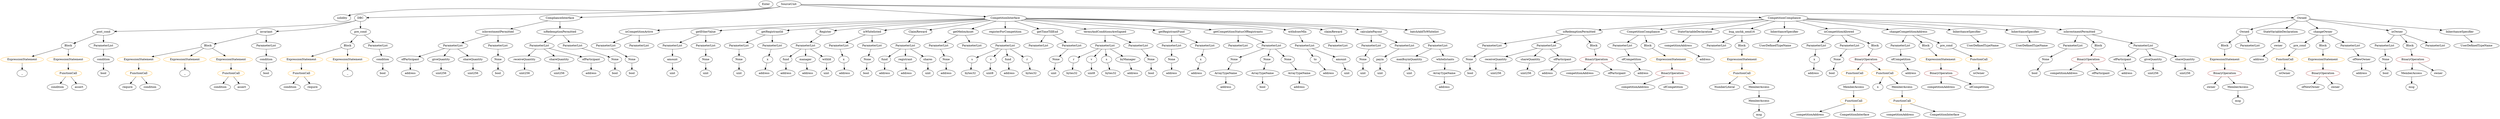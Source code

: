 strict digraph {
	graph [bb="0,0,10707,612"];
	node [label="\N"];
	Enter	[height=0.5,
		pos="3235.5,594",
		width=0.83628];
	ElementaryTypeName_uint256_6	[color=black,
		height=0.5,
		label=uint256,
		pos="6570.5,234",
		width=1.0442];
	Identifier_competitionAddress_2	[color=black,
		height=0.5,
		label=competitionAddress,
		pos="6809.5,234",
		width=2.3887];
	Identifier_ofNewOwner	[color=black,
		height=0.5,
		label=ofNewOwner,
		pos="9881.5,162",
		width=1.6818];
	Block_Unnamed_3	[color=black,
		height=0.5,
		label=Block,
		pos="9510.5,378",
		width=0.90558];
	ExpressionStatement_Unnamed_7	[color=orange,
		height=0.5,
		label=ExpressionStatement,
		pos="9510.5,306",
		width=2.458];
	Block_Unnamed_3 -> ExpressionStatement_Unnamed_7	[pos="e,9510.5,324.1 9510.5,359.7 9510.5,352.41 9510.5,343.73 9510.5,335.54"];
	ElementaryTypeName_bool_8	[color=black,
		height=0.5,
		label=bool,
		pos="1129.5,234",
		width=0.76697];
	ElementaryTypeName_uint_8	[color=black,
		height=0.5,
		label=uint,
		pos="6065.5,234",
		width=0.75];
	ParameterList_Unnamed_16	[color=black,
		height=0.5,
		label=ParameterList,
		pos="4438.5,378",
		width=1.7095];
	VariableDeclaration_competitionAddress	[color=black,
		height=0.5,
		label=competitionAddress,
		pos="7244.5,378",
		width=2.3887];
	ElementaryTypeName_address_19	[color=black,
		height=0.5,
		label=address,
		pos="7344.5,306",
		width=1.0996];
	VariableDeclaration_competitionAddress -> ElementaryTypeName_address_19	[pos="e,7323.4,321.73 7268.4,360.23 7282.2,350.61 7299.6,338.44 7314.3,328.16"];
	FunctionDefinition_isRedemptionPermitted_1	[color=black,
		height=0.5,
		label=isRedemptionPermitted,
		pos="6751.5,450",
		width=2.7075];
	ParameterList_Unnamed_41	[color=black,
		height=0.5,
		label=ParameterList,
		pos="6413.5,378",
		width=1.7095];
	FunctionDefinition_isRedemptionPermitted_1 -> ParameterList_Unnamed_41	[pos="e,6462.6,389.18 6688.3,435.92 6626.9,423.2 6534.4,404.03 6473.9,391.51"];
	ParameterList_Unnamed_40	[color=black,
		height=0.5,
		label=ParameterList,
		pos="6646.5,378",
		width=1.7095];
	FunctionDefinition_isRedemptionPermitted_1 -> ParameterList_Unnamed_40	[pos="e,6670.4,394.91 6726.3,432.23 6712.4,422.94 6694.9,411.28 6679.8,401.23"];
	Block_Unnamed_8	[color=black,
		height=0.5,
		label=Block,
		pos="6817.5,378",
		width=0.90558];
	FunctionDefinition_isRedemptionPermitted_1 -> Block_Unnamed_8	[pos="e,6803,394.36 6767.5,432.05 6775.8,423.17 6786.2,412.14 6795.4,402.45"];
	ParameterList_Unnamed_44	[color=black,
		height=0.5,
		label=ParameterList,
		pos="8214.5,378",
		width=1.7095];
	Parameter_ofCompetition_1	[color=black,
		height=0.5,
		label=ofCompetition,
		pos="8251.5,306",
		width=1.7927];
	ParameterList_Unnamed_44 -> Parameter_ofCompetition_1	[pos="e,8242.4,324.28 8223.4,360.05 8227.5,352.35 8232.4,343.03 8237,334.36"];
	ParameterList_Unnamed_4	[color=black,
		height=0.5,
		label=ParameterList,
		pos="3592.5,378",
		width=1.7095];
	Parameter_x	[color=black,
		height=0.5,
		label=x,
		pos="3612.5,306",
		width=0.75];
	ParameterList_Unnamed_4 -> Parameter_x	[pos="e,3607.6,324.1 3597.4,359.7 3599.6,352.24 3602.1,343.32 3604.5,334.97"];
	ElementaryTypeName_bool_11	[color=black,
		height=0.5,
		label=bool,
		pos="6329.5,234",
		width=0.76697];
	BinaryOperation_Unnamed_7	[color=brown,
		height=0.5,
		label=BinaryOperation,
		pos="8425.5,234",
		width=1.9867];
	Identifier_competitionAddress_5	[color=black,
		height=0.5,
		label=competitionAddress,
		pos="8425.5,162",
		width=2.3887];
	BinaryOperation_Unnamed_7 -> Identifier_competitionAddress_5	[pos="e,8425.5,180.1 8425.5,215.7 8425.5,208.41 8425.5,199.73 8425.5,191.54"];
	Identifier_ofCompetition_1	[color=black,
		height=0.5,
		label=ofCompetition,
		pos="8594.5,162",
		width=1.7927];
	BinaryOperation_Unnamed_7 -> Identifier_ofCompetition_1	[pos="e,8559.6,177.46 8461.3,218.15 8486.9,207.56 8521.5,193.23 8549,181.83"];
	Parameter_None_16	[color=black,
		height=0.5,
		label=None,
		pos="6322.5,306",
		width=0.85014];
	ParameterList_Unnamed_41 -> Parameter_None_16	[pos="e,6340.4,320.79 6392.4,360.76 6379.6,350.92 6363.1,338.26 6349.4,327.7"];
	ModifierInvocation_pre_cond	[color=black,
		height=0.5,
		label=pre_cond,
		pos="9838.5,378",
		width=1.2937];
	FunctionCall_Unnamed_4	[color=orange,
		height=0.5,
		label=FunctionCall,
		pos="9772.5,306",
		width=1.6125];
	ModifierInvocation_pre_cond -> FunctionCall_Unnamed_4	[pos="e,9788.2,323.63 9823.2,360.76 9815.1,352.14 9804.9,341.36 9795.8,331.73"];
	FunctionDefinition_Owned	[color=black,
		height=0.5,
		label=Owned,
		pos="9599.5,450",
		width=1.0442];
	FunctionDefinition_Owned -> Block_Unnamed_3	[pos="e,9528.7,393.35 9580.6,434.15 9568.1,424.28 9551.4,411.15 9537.4,400.19"];
	ParameterList_Unnamed_33	[color=black,
		height=0.5,
		label=ParameterList,
		pos="9622.5,378",
		width=1.7095];
	FunctionDefinition_Owned -> ParameterList_Unnamed_33	[pos="e,9616.8,396.28 9605.1,432.05 9607.5,424.52 9610.5,415.44 9613.3,406.94"];
	FunctionDefinition_isCompetitionActive	[color=black,
		height=0.5,
		label=isCompetitionActive,
		pos="2746.5,450",
		width=2.4026];
	ParameterList_Unnamed_7	[color=black,
		height=0.5,
		label=ParameterList,
		pos="2605.5,378",
		width=1.7095];
	FunctionDefinition_isCompetitionActive -> ParameterList_Unnamed_7	[pos="e,2635.8,394.03 2714.1,432.94 2693.9,422.88 2667.6,409.83 2646,399.09"];
	ParameterList_Unnamed_6	[color=black,
		height=0.5,
		label=ParameterList,
		pos="2746.5,378",
		width=1.7095];
	FunctionDefinition_isCompetitionActive -> ParameterList_Unnamed_6	[pos="e,2746.5,396.1 2746.5,431.7 2746.5,424.41 2746.5,415.73 2746.5,407.54"];
	FunctionDefinition_CompetitionCompliance	[color=black,
		height=0.5,
		label=CompetitionCompliance,
		pos="7099.5,450",
		width=2.8045];
	ParameterList_Unnamed_37	[color=black,
		height=0.5,
		label=ParameterList,
		pos="6995.5,378",
		width=1.7095];
	FunctionDefinition_CompetitionCompliance -> ParameterList_Unnamed_37	[pos="e,7019.1,394.91 7074.6,432.23 7060.8,422.94 7043.4,411.28 7028.5,401.23"];
	Block_Unnamed_6	[color=black,
		height=0.5,
		label=Block,
		pos="7107.5,378",
		width=0.90558];
	FunctionDefinition_CompetitionCompliance -> Block_Unnamed_6	[pos="e,7105.5,396.1 7101.5,431.7 7102.3,424.41 7103.3,415.73 7104.2,407.54"];
	ParameterList_Unnamed_11	[color=black,
		height=0.5,
		label=ParameterList,
		pos="3169.5,378",
		width=1.7095];
	Parameter_None_4	[color=black,
		height=0.5,
		label=None,
		pos="3165.5,306",
		width=0.85014];
	ParameterList_Unnamed_11 -> Parameter_None_4	[pos="e,3166.5,324.1 3168.5,359.7 3168.1,352.41 3167.6,343.73 3167.1,335.54"];
	VariableDeclaration_fund_1	[color=black,
		height=0.5,
		label=fund,
		pos="3782.5,306",
		width=0.76697];
	ElementaryTypeName_address_3	[color=black,
		height=0.5,
		label=address,
		pos="3784.5,234",
		width=1.0996];
	VariableDeclaration_fund_1 -> ElementaryTypeName_address_3	[pos="e,3784,252.1 3783,287.7 3783.2,280.41 3783.4,271.73 3783.7,263.54"];
	Parameter_r	[color=black,
		height=0.5,
		label=r,
		pos="4595.5,306",
		width=0.75];
	ElementaryTypeName_bytes32	[color=black,
		height=0.5,
		label=bytes32,
		pos="4587.5,234",
		width=1.0996];
	Parameter_r -> ElementaryTypeName_bytes32	[pos="e,4589.4,252.1 4593.5,287.7 4592.7,280.41 4591.7,271.73 4590.7,263.54"];
	ParameterList_Unnamed_45	[color=black,
		height=0.5,
		label=ParameterList,
		pos="7410.5,378",
		width=1.7095];
	Identifier_owner	[color=black,
		height=0.5,
		label=owner,
		pos="9449.5,162",
		width=0.93331];
	ExpressionStatement_Unnamed_2	[color=orange,
		height=0.5,
		label=ExpressionStatement,
		pos="88.489,306",
		width=2.458];
	Identifier___1	[color=black,
		height=0.5,
		label=_,
		pos="88.489,234",
		width=0.75];
	ExpressionStatement_Unnamed_2 -> Identifier___1	[pos="e,88.489,252.1 88.489,287.7 88.489,280.41 88.489,271.73 88.489,263.54"];
	FunctionDefinition_getEtherValue	[color=black,
		height=0.5,
		label=getEtherValue,
		pos="3028.5,450",
		width=1.7234];
	ParameterList_Unnamed_18	[color=black,
		height=0.5,
		label=ParameterList,
		pos="2887.5,378",
		width=1.7095];
	FunctionDefinition_getEtherValue -> ParameterList_Unnamed_18	[pos="e,2917.7,393.99 2998.2,433.98 2977.7,423.79 2950.3,410.19 2927.9,399.07"];
	ParameterList_Unnamed_19	[color=black,
		height=0.5,
		label=ParameterList,
		pos="3028.5,378",
		width=1.7095];
	FunctionDefinition_getEtherValue -> ParameterList_Unnamed_19	[pos="e,3028.5,396.1 3028.5,431.7 3028.5,424.41 3028.5,415.73 3028.5,407.54"];
	Parameter_receiveQuantity_1	[color=black,
		height=0.5,
		label=receiveQuantity,
		pos="6439.5,306",
		width=1.8897];
	ParameterList_Unnamed_40 -> Parameter_receiveQuantity_1	[pos="e,6480.4,320.83 6607.6,363.83 6574.7,352.71 6527.3,336.68 6491.2,324.48"];
	Parameter_shareQuantity_3	[color=black,
		height=0.5,
		label=shareQuantity,
		pos="6587.5,306",
		width=1.7095];
	ParameterList_Unnamed_40 -> Parameter_shareQuantity_3	[pos="e,6601.6,323.79 6632.2,360.05 6625.2,351.8 6616.7,341.7 6609,332.54"];
	Parameter_ofParticipant_3	[color=black,
		height=0.5,
		label=ofParticipant,
		pos="6725.5,306",
		width=1.6125];
	ParameterList_Unnamed_40 -> Parameter_ofParticipant_3	[pos="e,6706.9,323.47 6665.2,360.41 6675.1,351.61 6687.5,340.63 6698.5,330.92"];
	Parameter_maxBuyinQuantity	[color=black,
		height=0.5,
		label=maxBuyinQuantity,
		pos="6065.5,306",
		width=2.1947];
	Parameter_maxBuyinQuantity -> ElementaryTypeName_uint_8	[pos="e,6065.5,252.1 6065.5,287.7 6065.5,280.41 6065.5,271.73 6065.5,263.54"];
	ElementaryTypeName_address_14	[color=black,
		height=0.5,
		label=address,
		pos="5709.5,234",
		width=1.0996];
	ElementaryTypeName_address_22	[color=black,
		height=0.5,
		label=address,
		pos="6665.5,234",
		width=1.0996];
	Parameter_v	[color=black,
		height=0.5,
		label=v,
		pos="4672.5,306",
		width=0.75];
	ElementaryTypeName_uint8	[color=black,
		height=0.5,
		label=uint8,
		pos="4673.5,234",
		width=0.7947];
	Parameter_v -> ElementaryTypeName_uint8	[pos="e,4673.2,252.1 4672.7,287.7 4672.8,280.41 4673,271.73 4673.1,263.54"];
	Parameter_ofNewOwner	[color=black,
		height=0.5,
		label=ofNewOwner,
		pos="10104,306",
		width=1.6818];
	ElementaryTypeName_address_18	[color=black,
		height=0.5,
		label=address,
		pos="10104,234",
		width=1.0996];
	Parameter_ofNewOwner -> ElementaryTypeName_address_18	[pos="e,10104,252.1 10104,287.7 10104,280.41 10104,271.73 10104,263.54"];
	Parameter_receiveQuantity	[color=black,
		height=0.5,
		label=receiveQuantity,
		pos="2247.5,306",
		width=1.8897];
	ElementaryTypeName_uint256_3	[color=black,
		height=0.5,
		label=uint256,
		pos="2247.5,234",
		width=1.0442];
	Parameter_receiveQuantity -> ElementaryTypeName_uint256_3	[pos="e,2247.5,252.1 2247.5,287.7 2247.5,280.41 2247.5,271.73 2247.5,263.54"];
	StateVariableDeclaration_Unnamed_1	[color=black,
		height=0.5,
		label=StateVariableDeclaration,
		pos="7319.5,450",
		width=2.8184];
	StateVariableDeclaration_Unnamed_1 -> VariableDeclaration_competitionAddress	[pos="e,7262.7,396.03 7301.3,432.05 7292.2,423.52 7280.9,413.01 7270.9,403.61"];
	Identifier_competitionAddress	[color=black,
		height=0.5,
		label=competitionAddress,
		pos="7108.5,162",
		width=2.3887];
	Parameter_None_5	[color=black,
		height=0.5,
		label=None,
		pos="5024.5,306",
		width=0.85014];
	ElementaryTypeName_address_9	[color=black,
		height=0.5,
		label=address,
		pos="5026.5,234",
		width=1.0996];
	Parameter_None_5 -> ElementaryTypeName_address_9	[pos="e,5026,252.1 5025,287.7 5025.2,280.41 5025.4,271.73 5025.7,263.54"];
	VariableDeclaration_owner	[color=black,
		height=0.5,
		label=owner,
		pos="9737.5,378",
		width=0.93331];
	ElementaryTypeName_address_17	[color=black,
		height=0.5,
		label=address,
		pos="9656.5,306",
		width=1.0996];
	VariableDeclaration_owner -> ElementaryTypeName_address_17	[pos="e,9674.2,322.31 9720.3,362.15 9709.4,352.72 9695.1,340.33 9682.7,329.69"];
	Parameter_to	[color=black,
		height=0.5,
		label=to,
		pos="5636.5,306",
		width=0.75];
	Parameter_to -> ElementaryTypeName_address_14	[pos="e,5693.2,250.61 5651.3,290.83 5661,281.54 5673.9,269.16 5685.1,258.42"];
	ParameterList_Unnamed_36	[color=black,
		height=0.5,
		label=ParameterList,
		pos="10207,378",
		width=1.7095];
	Parameter_None_14	[color=black,
		height=0.5,
		label=None,
		pos="10213,306",
		width=0.85014];
	ParameterList_Unnamed_36 -> Parameter_None_14	[pos="e,10212,324.1 10209,359.7 10210,352.41 10210,343.73 10211,335.54"];
	VariableDeclaration_fund	[color=black,
		height=0.5,
		label=fund,
		pos="3349.5,306",
		width=0.76697];
	ElementaryTypeName_address	[color=black,
		height=0.5,
		label=address,
		pos="3347.5,234",
		width=1.0996];
	VariableDeclaration_fund -> ElementaryTypeName_address	[pos="e,3348,252.1 3349,287.7 3348.8,280.41 3348.5,271.73 3348.3,263.54"];
	Parameter_shareQuantity_1	[color=black,
		height=0.5,
		label=shareQuantity,
		pos="2395.5,306",
		width=1.7095];
	ElementaryTypeName_uint256_2	[color=black,
		height=0.5,
		label=uint256,
		pos="2395.5,234",
		width=1.0442];
	Parameter_shareQuantity_1 -> ElementaryTypeName_uint256_2	[pos="e,2395.5,252.1 2395.5,287.7 2395.5,280.41 2395.5,271.73 2395.5,263.54"];
	ElementaryTypeName_address_10	[color=black,
		height=0.5,
		label=address,
		pos="5579.5,162",
		width=1.0996];
	PragmaDirective_solidity	[color=black,
		height=0.5,
		label=solidity,
		pos="1447.5,522",
		width=1.0442];
	Parameter_ofParticipant_1	[color=black,
		height=0.5,
		label=ofParticipant,
		pos="2533.5,306",
		width=1.6125];
	ElementaryTypeName_address_16	[color=black,
		height=0.5,
		label=address,
		pos="2533.5,234",
		width=1.0996];
	Parameter_ofParticipant_1 -> ElementaryTypeName_address_16	[pos="e,2533.5,252.1 2533.5,287.7 2533.5,280.41 2533.5,271.73 2533.5,263.54"];
	Parameter_None_13	[color=black,
		height=0.5,
		label=None,
		pos="2640.5,306",
		width=0.85014];
	ElementaryTypeName_bool_5	[color=black,
		height=0.5,
		label=bool,
		pos="2640.5,234",
		width=0.76697];
	Parameter_None_13 -> ElementaryTypeName_bool_5	[pos="e,2640.5,252.1 2640.5,287.7 2640.5,280.41 2640.5,271.73 2640.5,263.54"];
	FunctionCall_Unnamed_2	[color=orange,
		height=0.5,
		label=FunctionCall,
		pos="587.49,234",
		width=1.6125];
	Identifier_require_1	[color=black,
		height=0.5,
		label=require,
		pos="537.49,162",
		width=1.0026];
	FunctionCall_Unnamed_2 -> Identifier_require_1	[pos="e,549.14,179.31 575.38,216.05 569.46,207.77 562.22,197.62 555.65,188.42"];
	Identifier_condition_2	[color=black,
		height=0.5,
		label=condition,
		pos="637.49,162",
		width=1.266];
	FunctionCall_Unnamed_2 -> Identifier_condition_2	[pos="e,625.5,179.79 599.59,216.05 605.37,207.97 612.4,198.12 618.84,189.11"];
	Parameter_ofParticipant_2	[color=black,
		height=0.5,
		label=ofParticipant,
		pos="9072.5,306",
		width=1.6125];
	ElementaryTypeName_address_21	[color=black,
		height=0.5,
		label=address,
		pos="9101.5,234",
		width=1.0996];
	Parameter_ofParticipant_2 -> ElementaryTypeName_address_21	[pos="e,9094.4,252.1 9079.7,287.7 9082.8,280.15 9086.5,271.12 9090,262.68"];
	FunctionDefinition_isInvestmentPermitted	[color=black,
		height=0.5,
		label=isInvestmentPermitted,
		pos="2130.5,450",
		width=2.5689];
	ParameterList_Unnamed_26	[color=black,
		height=0.5,
		label=ParameterList,
		pos="1936.5,378",
		width=1.7095];
	FunctionDefinition_isInvestmentPermitted -> ParameterList_Unnamed_26	[pos="e,1974,392.55 2087.9,433.64 2057.5,422.66 2016.5,407.87 1984.8,396.44"];
	ParameterList_Unnamed_27	[color=black,
		height=0.5,
		label=ParameterList,
		pos="2130.5,378",
		width=1.7095];
	FunctionDefinition_isInvestmentPermitted -> ParameterList_Unnamed_27	[pos="e,2130.5,396.1 2130.5,431.7 2130.5,424.41 2130.5,415.73 2130.5,407.54"];
	VariableDeclaration_manager	[color=black,
		height=0.5,
		label=manager,
		pos="3436.5,306",
		width=1.1551];
	ElementaryTypeName_address_1	[color=black,
		height=0.5,
		label=address,
		pos="3444.5,234",
		width=1.0996];
	VariableDeclaration_manager -> ElementaryTypeName_address_1	[pos="e,3442.5,252.1 3438.5,287.7 3439.3,280.41 3440.3,271.73 3441.2,263.54"];
	Parameter_s	[color=black,
		height=0.5,
		label=s,
		pos="4744.5,306",
		width=0.75];
	ElementaryTypeName_bytes32_1	[color=black,
		height=0.5,
		label=bytes32,
		pos="4759.5,234",
		width=1.0996];
	Parameter_s -> ElementaryTypeName_bytes32_1	[pos="e,4755.8,252.1 4748.2,287.7 4749.8,280.32 4751.7,271.52 4753.4,263.25"];
	ExpressionStatement_Unnamed_4	[color=orange,
		height=0.5,
		label=ExpressionStatement,
		pos="587.49,306",
		width=2.458];
	ExpressionStatement_Unnamed_4 -> FunctionCall_Unnamed_2	[pos="e,587.49,252.1 587.49,287.7 587.49,280.41 587.49,271.73 587.49,263.54"];
	ElementaryTypeName_bool_6	[color=black,
		height=0.5,
		label=bool,
		pos="1628.5,234",
		width=0.76697];
	FunctionDefinition_bug_unchk_send16	[color=black,
		height=0.5,
		label=bug_unchk_send16,
		pos="7522.5,450",
		width=2.3194];
	FunctionDefinition_bug_unchk_send16 -> ParameterList_Unnamed_45	[pos="e,7435.8,394.83 7496.2,432.59 7481,423.06 7461.6,410.95 7445.1,400.65"];
	Block_Unnamed_11	[color=black,
		height=0.5,
		label=Block,
		pos="7522.5,378",
		width=0.90558];
	FunctionDefinition_bug_unchk_send16 -> Block_Unnamed_11	[pos="e,7522.5,396.1 7522.5,431.7 7522.5,424.41 7522.5,415.73 7522.5,407.54"];
	Parameter_None_7	[color=black,
		height=0.5,
		label=None,
		pos="5297.5,306",
		width=0.85014];
	ArrayTypeName_Unnamed_1	[color=black,
		height=0.5,
		label=ArrayTypeName,
		pos="5253.5,234",
		width=2.0145];
	Parameter_None_7 -> ArrayTypeName_Unnamed_1	[pos="e,5264.3,252.12 5287.3,288.76 5282.2,280.7 5276,270.74 5270.2,261.6"];
	Parameter_None_9	[color=black,
		height=0.5,
		label=None,
		pos="4509.5,306",
		width=0.85014];
	ElementaryTypeName_uint_3	[color=black,
		height=0.5,
		label=uint,
		pos="4502.5,234",
		width=0.75];
	Parameter_None_9 -> ElementaryTypeName_uint_3	[pos="e,4504.2,252.1 4507.8,287.7 4507,280.41 4506.2,271.73 4505.3,263.54"];
	ElementaryTypeName_address_6	[color=black,
		height=0.5,
		label=address,
		pos="4051.5,234",
		width=1.0996];
	ElementaryTypeName_uint256_4	[color=black,
		height=0.5,
		label=uint256,
		pos="9205.5,234",
		width=1.0442];
	BinaryOperation_Unnamed_6	[color=brown,
		height=0.5,
		label=BinaryOperation,
		pos="8097.5,306",
		width=1.9867];
	FunctionCall_Unnamed_7	[color=orange,
		height=0.5,
		label=FunctionCall,
		pos="8030.5,234",
		width=1.6125];
	BinaryOperation_Unnamed_6 -> FunctionCall_Unnamed_7	[pos="e,8046.6,251.79 8081.3,288.05 8073.2,279.63 8063.3,269.28 8054.4,259.97"];
	FunctionCall_Unnamed_5	[color=orange,
		height=0.5,
		label=FunctionCall,
		pos="8164.5,234",
		width=1.6125];
	BinaryOperation_Unnamed_6 -> FunctionCall_Unnamed_5	[pos="e,8148.4,251.79 8113.7,288.05 8121.8,279.63 8131.7,269.28 8140.6,259.97"];
	Parameter_ofParticipant	[color=black,
		height=0.5,
		label=ofParticipant,
		pos="1750.5,306",
		width=1.6125];
	ElementaryTypeName_address_15	[color=black,
		height=0.5,
		label=address,
		pos="1750.5,234",
		width=1.0996];
	Parameter_ofParticipant -> ElementaryTypeName_address_15	[pos="e,1750.5,252.1 1750.5,287.7 1750.5,280.41 1750.5,271.73 1750.5,263.54"];
	Identifier__	[color=black,
		height=0.5,
		label=_,
		pos="1476.5,234",
		width=0.75];
	ElementaryTypeName_bool_1	[color=black,
		height=0.5,
		label=bool,
		pos="3699.5,234",
		width=0.76697];
	Parameter_None_2	[color=black,
		height=0.5,
		label=None,
		pos="2719.5,306",
		width=0.85014];
	ElementaryTypeName_bool_2	[color=black,
		height=0.5,
		label=bool,
		pos="2719.5,234",
		width=0.76697];
	Parameter_None_2 -> ElementaryTypeName_bool_2	[pos="e,2719.5,252.1 2719.5,287.7 2719.5,280.41 2719.5,271.73 2719.5,263.54"];
	ExpressionStatement_Unnamed_8	[color=orange,
		height=0.5,
		label=ExpressionStatement,
		pos="9937.5,306",
		width=2.458];
	BinaryOperation_Unnamed_1	[color=brown,
		height=0.5,
		label=BinaryOperation,
		pos="9937.5,234",
		width=1.9867];
	ExpressionStatement_Unnamed_8 -> BinaryOperation_Unnamed_1	[pos="e,9937.5,252.1 9937.5,287.7 9937.5,280.41 9937.5,271.73 9937.5,263.54"];
	Identifier_competitionAddress_4	[color=black,
		height=0.5,
		label=competitionAddress,
		pos="7840.5,18",
		width=2.3887];
	ExpressionStatement_Unnamed_3	[color=orange,
		height=0.5,
		label=ExpressionStatement,
		pos="283.49,306",
		width=2.458];
	FunctionCall_Unnamed_1	[color=orange,
		height=0.5,
		label=FunctionCall,
		pos="283.49,234",
		width=1.6125];
	ExpressionStatement_Unnamed_3 -> FunctionCall_Unnamed_1	[pos="e,283.49,252.1 283.49,287.7 283.49,280.41 283.49,271.73 283.49,263.54"];
	ElementaryTypeName_uint_5	[color=black,
		height=0.5,
		label=uint,
		pos="3028.5,234",
		width=0.75];
	StateVariableDeclaration_Unnamed	[color=black,
		height=0.5,
		label=StateVariableDeclaration,
		pos="9756.5,450",
		width=2.8184];
	StateVariableDeclaration_Unnamed -> VariableDeclaration_owner	[pos="e,9742.1,396.1 9751.8,431.7 9749.8,424.24 9747.3,415.32 9745.1,406.97"];
	Parameter_ofCompetition	[color=black,
		height=0.5,
		label=ofCompetition,
		pos="7027.5,306",
		width=1.7927];
	ParameterList_Unnamed_37 -> Parameter_ofCompetition	[pos="e,7019.7,324.1 7003.4,359.7 7006.9,352.07 7011.1,342.92 7015,334.4"];
	ElementaryTypeName_address_20	[color=black,
		height=0.5,
		label=address,
		pos="7087.5,234",
		width=1.0996];
	Parameter_ofCompetition -> ElementaryTypeName_address_20	[pos="e,7073.5,251.31 7042,288.05 7049.3,279.59 7058.2,269.19 7066.2,259.84"];
	Identifier_condition_3	[color=black,
		height=0.5,
		label=condition,
		pos="929.49,162",
		width=1.266];
	Parameter_s_1	[color=black,
		height=0.5,
		label=s,
		pos="4153.5,306",
		width=0.75];
	ElementaryTypeName_bytes32_3	[color=black,
		height=0.5,
		label=bytes32,
		pos="4148.5,234",
		width=1.0996];
	Parameter_s_1 -> ElementaryTypeName_bytes32_3	[pos="e,4149.7,252.1 4152.3,287.7 4151.7,280.41 4151.1,271.73 4150.5,263.54"];
	ArrayTypeName_Unnamed_3	[color=black,
		height=0.5,
		label=ArrayTypeName,
		pos="6211.5,234",
		width=2.0145];
	ElementaryTypeName_address_13	[color=black,
		height=0.5,
		label=address,
		pos="6211.5,162",
		width=1.0996];
	ArrayTypeName_Unnamed_3 -> ElementaryTypeName_address_13	[pos="e,6211.5,180.1 6211.5,215.7 6211.5,208.41 6211.5,199.73 6211.5,191.54"];
	InheritanceSpecifier_Unnamed_1	[color=black,
		height=0.5,
		label=InheritanceSpecifier,
		pos="7707.5,450",
		width=2.3333];
	UserDefinedTypeName_Unnamed_1	[color=black,
		height=0.5,
		label=UserDefinedTypeName,
		pos="7671.5,378",
		width=2.7214];
	InheritanceSpecifier_Unnamed_1 -> UserDefinedTypeName_Unnamed_1	[pos="e,7680.3,396.1 7698.6,431.7 7694.6,423.98 7689.9,414.71 7685.4,406.11"];
	ParameterList_Unnamed_26 -> Parameter_ofParticipant	[pos="e,1786.5,320.56 1899.7,363.17 1870.3,352.07 1828.7,336.43 1796.9,324.47"];
	Parameter_giveQuantity	[color=black,
		height=0.5,
		label=giveQuantity,
		pos="1883.5,306",
		width=1.5848];
	ParameterList_Unnamed_26 -> Parameter_giveQuantity	[pos="e,1896.2,323.79 1923.7,360.05 1917.5,351.89 1909.9,341.91 1903,332.82"];
	Parameter_shareQuantity	[color=black,
		height=0.5,
		label=shareQuantity,
		pos="2020.5,306",
		width=1.7095];
	ParameterList_Unnamed_26 -> Parameter_shareQuantity	[pos="e,2000.8,323.39 1956,360.76 1966.7,351.82 1980.2,340.55 1992.1,330.64"];
	FunctionCall_Unnamed_6	[color=orange,
		height=0.5,
		label=FunctionCall,
		pos="8252.5,90",
		width=1.6125];
	Identifier_competitionAddress_3	[color=black,
		height=0.5,
		label=competitionAddress,
		pos="8243.5,18",
		width=2.3887];
	FunctionCall_Unnamed_6 -> Identifier_competitionAddress_3	[pos="e,8245.7,36.104 8250.3,71.697 8249.3,64.322 8248.2,55.524 8247.1,47.25"];
	Identifier_CompetitionInterface	[color=black,
		height=0.5,
		label=CompetitionInterface,
		pos="8436.5,18",
		width=2.4719];
	FunctionCall_Unnamed_6 -> Identifier_CompetitionInterface	[pos="e,8396,34.405 8288,75.503 8315.6,64.984 8354.4,50.233 8385.4,38.441"];
	ElementaryTypeName_address_11	[color=black,
		height=0.5,
		label=address,
		pos="5253.5,162",
		width=1.0996];
	Parameter_condition_1	[color=black,
		height=0.5,
		label=condition,
		pos="435.49,306",
		width=1.266];
	ElementaryTypeName_bool_7	[color=black,
		height=0.5,
		label=bool,
		pos="435.49,234",
		width=0.76697];
	Parameter_condition_1 -> ElementaryTypeName_bool_7	[pos="e,435.49,252.1 435.49,287.7 435.49,280.41 435.49,271.73 435.49,263.54"];
	ParameterList_Unnamed_7 -> Parameter_None_2	[pos="e,2698.9,319.62 2631.1,361.29 2648.3,350.73 2671,336.76 2689.1,325.63"];
	NumberLiteral_Unnamed	[color=black,
		height=0.5,
		label=NumberLiteral,
		pos="7478.5,162",
		width=1.765];
	ElementaryTypeName_bytes32_2	[color=black,
		height=0.5,
		label=bytes32,
		pos="4417.5,234",
		width=1.0996];
	ModifierDefinition_post_cond	[color=black,
		height=0.5,
		label=post_cond,
		pos="435.49,450",
		width=1.4184];
	Block_Unnamed_1	[color=black,
		height=0.5,
		label=Block,
		pos="283.49,378",
		width=0.90558];
	ModifierDefinition_post_cond -> Block_Unnamed_1	[pos="e,307.94,390.26 405.46,435.17 380.36,423.61 344.56,407.13 318.23,395"];
	ParameterList_Unnamed_31	[color=black,
		height=0.5,
		label=ParameterList,
		pos="435.49,378",
		width=1.7095];
	ModifierDefinition_post_cond -> ParameterList_Unnamed_31	[pos="e,435.49,396.1 435.49,431.7 435.49,424.41 435.49,415.73 435.49,407.54"];
	Parameter_None_8	[color=black,
		height=0.5,
		label=None,
		pos="5421.5,306",
		width=0.85014];
	ArrayTypeName_Unnamed_2	[color=black,
		height=0.5,
		label=ArrayTypeName,
		pos="5416.5,234",
		width=2.0145];
	Parameter_None_8 -> ArrayTypeName_Unnamed_2	[pos="e,5417.7,252.1 5420.3,287.7 5419.7,280.41 5419.1,271.73 5418.5,263.54"];
	FunctionCall_Unnamed	[color=orange,
		height=0.5,
		label=FunctionCall,
		pos="1281.5,234",
		width=1.6125];
	Identifier_condition	[color=black,
		height=0.5,
		label=condition,
		pos="1231.5,162",
		width=1.266];
	FunctionCall_Unnamed -> Identifier_condition	[pos="e,1243.5,179.79 1269.4,216.05 1263.6,207.97 1256.6,198.12 1250.1,189.11"];
	Identifier_require	[color=black,
		height=0.5,
		label=require,
		pos="1331.5,162",
		width=1.0026];
	FunctionCall_Unnamed -> Identifier_require	[pos="e,1319.8,179.31 1293.6,216.05 1299.5,207.77 1306.8,197.62 1313.3,188.42"];
	ElementaryTypeName_uint_4	[color=black,
		height=0.5,
		label=uint,
		pos="2887.5,234",
		width=0.75];
	Identifier_condition_1	[color=black,
		height=0.5,
		label=condition,
		pos="235.49,162",
		width=1.266];
	FunctionCall_Unnamed_1 -> Identifier_condition_1	[pos="e,247,179.79 271.87,216.05 266.33,207.97 259.57,198.12 253.39,189.11"];
	Identifier_assert	[color=black,
		height=0.5,
		label=assert,
		pos="331.49,162",
		width=0.89172];
	FunctionCall_Unnamed_1 -> Identifier_assert	[pos="e,320.31,179.31 295.11,216.05 300.73,207.85 307.6,197.83 313.86,188.71"];
	FunctionDefinition_getRegistrantId	[color=black,
		height=0.5,
		label=getRegistrantId,
		pos="3310.5,450",
		width=1.862];
	FunctionDefinition_getRegistrantId -> ParameterList_Unnamed_11	[pos="e,3199.9,394.09 3279.5,433.64 3259.1,423.49 3232.1,410.09 3210,399.1"];
	ParameterList_Unnamed_10	[color=black,
		height=0.5,
		label=ParameterList,
		pos="3310.5,378",
		width=1.7095];
	FunctionDefinition_getRegistrantId -> ParameterList_Unnamed_10	[pos="e,3310.5,396.1 3310.5,431.7 3310.5,424.41 3310.5,415.73 3310.5,407.54"];
	ParameterList_Unnamed_24	[color=black,
		height=0.5,
		label=ParameterList,
		pos="5566.5,378",
		width=1.7095];
	ParameterList_Unnamed_24 -> Parameter_to	[pos="e,5621.9,321.57 5583.1,360.41 5592.3,351.19 5603.9,339.58 5613.9,329.54"];
	Parameter_amount_1	[color=black,
		height=0.5,
		label=amount,
		pos="5735.5,306",
		width=1.0581];
	ParameterList_Unnamed_24 -> Parameter_amount_1	[pos="e,5707.4,318.65 5601.1,362.67 5628.9,351.14 5668,334.95 5696.9,323"];
	EventDefinition_Register	[color=black,
		height=0.5,
		label=Register,
		pos="3533.5,450",
		width=1.1412];
	ParameterList_Unnamed	[color=black,
		height=0.5,
		label=ParameterList,
		pos="3451.5,378",
		width=1.7095];
	EventDefinition_Register -> ParameterList_Unnamed	[pos="e,3470.8,395.47 3515.3,433.46 3504.8,424.48 3491.3,412.98 3479.4,402.87"];
	ElementaryTypeName_address_8	[color=black,
		height=0.5,
		label=address,
		pos="5123.5,234",
		width=1.0996];
	ElementaryTypeName_uint256_1	[color=black,
		height=0.5,
		label=uint256,
		pos="2020.5,234",
		width=1.0442];
	FunctionDefinition_isRedemptionPermitted	[color=black,
		height=0.5,
		label=isRedemptionPermitted,
		pos="2375.5,450",
		width=2.7075];
	ParameterList_Unnamed_28	[color=black,
		height=0.5,
		label=ParameterList,
		pos="2323.5,378",
		width=1.7095];
	FunctionDefinition_isRedemptionPermitted -> ParameterList_Unnamed_28	[pos="e,2336.2,396.1 2362.6,431.7 2356.7,423.73 2349.6,414.1 2343,405.26"];
	ParameterList_Unnamed_29	[color=black,
		height=0.5,
		label=ParameterList,
		pos="2464.5,378",
		width=1.7095];
	FunctionDefinition_isRedemptionPermitted -> ParameterList_Unnamed_29	[pos="e,2443.8,395.31 2397,432.05 2408.3,423.16 2422.4,412.11 2434.7,402.41"];
	Parameter_None_3	[color=black,
		height=0.5,
		label=None,
		pos="4052.5,306",
		width=0.85014];
	Parameter_None_3 -> ElementaryTypeName_address_6	[pos="e,4051.7,252.1 4052.2,287.7 4052.1,280.41 4052,271.73 4051.9,263.54"];
	FunctionCall_Unnamed_9	[color=orange,
		height=0.5,
		label=FunctionCall,
		pos="8587.5,306",
		width=1.6125];
	Identifier_isOwner_1	[color=black,
		height=0.5,
		label=isOwner,
		pos="8587.5,234",
		width=1.1551];
	FunctionCall_Unnamed_9 -> Identifier_isOwner_1	[pos="e,8587.5,252.1 8587.5,287.7 8587.5,280.41 8587.5,271.73 8587.5,263.54"];
	ElementaryTypeName_uint256_7	[color=black,
		height=0.5,
		label=uint256,
		pos="6439.5,234",
		width=1.0442];
	Parameter_receiveQuantity_1 -> ElementaryTypeName_uint256_7	[pos="e,6439.5,252.1 6439.5,287.7 6439.5,280.41 6439.5,271.73 6439.5,263.54"];
	VariableDeclaration_registrant	[color=black,
		height=0.5,
		label=registrant,
		pos="3872.5,306",
		width=1.2382];
	ElementaryTypeName_address_2	[color=black,
		height=0.5,
		label=address,
		pos="3881.5,234",
		width=1.0996];
	VariableDeclaration_registrant -> ElementaryTypeName_address_2	[pos="e,3879.3,252.1 3874.7,287.7 3875.7,280.32 3876.8,271.52 3877.9,263.25"];
	ContractDefinition_DBC	[color=black,
		height=0.5,
		label=DBC,
		pos="1532.5,522",
		width=0.82242];
	ContractDefinition_DBC -> ModifierDefinition_post_cond	[pos="e,486.58,452.45 1510.5,509.5 1505.3,507.3 1499.8,505.28 1494.5,504 1397.8,480.82 710.2,459.02 497.82,452.78"];
	ModifierDefinition_invariant	[color=black,
		height=0.5,
		label=invariant,
		pos="1129.5,450",
		width=1.1551];
	ContractDefinition_DBC -> ModifierDefinition_invariant	[pos="e,1170.8,453.28 1510.4,509.88 1505.3,507.65 1499.8,505.53 1494.5,504 1386.1,472.56 1254,459.29 1182.2,454.07"];
	ModifierDefinition_pre_cond	[color=black,
		height=0.5,
		label=pre_cond,
		pos="1532.5,450",
		width=1.2937];
	ContractDefinition_DBC -> ModifierDefinition_pre_cond	[pos="e,1532.5,468.1 1532.5,503.7 1532.5,496.41 1532.5,487.73 1532.5,479.54"];
	ElementaryTypeName_address_24	[color=black,
		height=0.5,
		label=address,
		pos="8280.5,234",
		width=1.0996];
	Parameter_ofCompetition_1 -> ElementaryTypeName_address_24	[pos="e,8273.4,252.1 8258.7,287.7 8261.8,280.15 8265.5,271.12 8269,262.68"];
	ExpressionStatement_Unnamed_11	[color=orange,
		height=0.5,
		label=ExpressionStatement,
		pos="7522.5,306",
		width=2.458];
	FunctionCall_Unnamed_10	[color=orange,
		height=0.5,
		label=FunctionCall,
		pos="7522.5,234",
		width=1.6125];
	ExpressionStatement_Unnamed_11 -> FunctionCall_Unnamed_10	[pos="e,7522.5,252.1 7522.5,287.7 7522.5,280.41 7522.5,271.73 7522.5,263.54"];
	VariableDeclaration_withId	[color=black,
		height=0.5,
		label=withId,
		pos="3530.5,306",
		width=0.94717];
	ElementaryTypeName_uint	[color=black,
		height=0.5,
		label=uint,
		pos="3529.5,234",
		width=0.75];
	VariableDeclaration_withId -> ElementaryTypeName_uint	[pos="e,3529.7,252.1 3530.2,287.7 3530.1,280.41 3530,271.73 3529.9,263.54"];
	Block_Unnamed_2	[color=black,
		height=0.5,
		label=Block,
		pos="879.49,378",
		width=0.90558];
	Block_Unnamed_2 -> ExpressionStatement_Unnamed_4	[pos="e,643.3,320.38 849.88,369.9 804.36,358.99 716,337.81 654.46,323.05"];
	ExpressionStatement_Unnamed_5	[color=orange,
		height=0.5,
		label=ExpressionStatement,
		pos="782.49,306",
		width=2.458];
	Block_Unnamed_2 -> ExpressionStatement_Unnamed_5	[pos="e,805.72,323.76 860.32,363.17 847.34,353.8 829.86,341.19 814.76,330.29"];
	ExpressionStatement_Unnamed_6	[color=orange,
		height=0.5,
		label=ExpressionStatement,
		pos="977.49,306",
		width=2.458];
	Block_Unnamed_2 -> ExpressionStatement_Unnamed_6	[pos="e,954.02,323.76 898.85,363.17 911.97,353.8 929.63,341.19 944.89,330.29"];
	Parameter_amount	[color=black,
		height=0.5,
		label=amount,
		pos="2887.5,306",
		width=1.0581];
	ParameterList_Unnamed_18 -> Parameter_amount	[pos="e,2887.5,324.1 2887.5,359.7 2887.5,352.41 2887.5,343.73 2887.5,335.54"];
	Identifier_isOwner	[color=black,
		height=0.5,
		label=isOwner,
		pos="9772.5,234",
		width=1.1551];
	FunctionDefinition_isCompetitionAllowed	[color=black,
		height=0.5,
		label=isCompetitionAllowed,
		pos="7945.5,450",
		width=2.5966];
	ParameterList_Unnamed_42	[color=black,
		height=0.5,
		label=ParameterList,
		pos="7849.5,378",
		width=1.7095];
	FunctionDefinition_isCompetitionAllowed -> ParameterList_Unnamed_42	[pos="e,7871.7,395.23 7922.7,432.41 7910.2,423.28 7894.5,411.81 7880.8,401.84"];
	ParameterList_Unnamed_43	[color=black,
		height=0.5,
		label=ParameterList,
		pos="7990.5,378",
		width=1.7095];
	FunctionDefinition_isCompetitionAllowed -> ParameterList_Unnamed_43	[pos="e,7979.5,396.1 7956.6,431.7 7961.7,423.81 7967.8,414.3 7973.4,405.55"];
	Block_Unnamed_9	[color=black,
		height=0.5,
		label=Block,
		pos="8102.5,378",
		width=0.90558];
	FunctionDefinition_isCompetitionAllowed -> Block_Unnamed_9	[pos="e,8077.9,389.97 7981.5,432.94 8007.3,421.43 8041.9,406 8067.5,394.59"];
	ElementaryTypeName_uint256	[color=black,
		height=0.5,
		label=uint256,
		pos="1883.5,234",
		width=1.0442];
	Parameter_giveQuantity -> ElementaryTypeName_uint256	[pos="e,1883.5,252.1 1883.5,287.7 1883.5,280.41 1883.5,271.73 1883.5,263.54"];
	ExpressionStatement_Unnamed	[color=orange,
		height=0.5,
		label=ExpressionStatement,
		pos="1281.5,306",
		width=2.458];
	ExpressionStatement_Unnamed -> FunctionCall_Unnamed	[pos="e,1281.5,252.1 1281.5,287.7 1281.5,280.41 1281.5,271.73 1281.5,263.54"];
	ParameterList_Unnamed_1	[color=black,
		height=0.5,
		label=ParameterList,
		pos="3874.5,378",
		width=1.7095];
	ParameterList_Unnamed_1 -> VariableDeclaration_fund_1	[pos="e,3800,320.33 3853.2,360.76 3840,350.79 3823.1,337.93 3809.1,327.28"];
	ParameterList_Unnamed_1 -> VariableDeclaration_registrant	[pos="e,3873,324.1 3874,359.7 3873.8,352.41 3873.5,343.73 3873.3,335.54"];
	VariableDeclaration_shares	[color=black,
		height=0.5,
		label=shares,
		pos="3969.5,306",
		width=0.94717];
	ParameterList_Unnamed_1 -> VariableDeclaration_shares	[pos="e,3950.1,321.25 3896.5,360.76 3909.8,350.96 3926.9,338.36 3941.2,327.83"];
	ElementaryTypeName_address_12	[color=black,
		height=0.5,
		label=address,
		pos="4320.5,234",
		width=1.0996];
	ElementaryTypeName_uint_2	[color=black,
		height=0.5,
		label=uint,
		pos="3165.5,234",
		width=0.75];
	Parameter_None_4 -> ElementaryTypeName_uint_2	[pos="e,3165.5,252.1 3165.5,287.7 3165.5,280.41 3165.5,271.73 3165.5,263.54"];
	ElementaryTypeName_bool_9	[color=black,
		height=0.5,
		label=bool,
		pos="10213,234",
		width=0.76697];
	Parameter_None_14 -> ElementaryTypeName_bool_9	[pos="e,10213,252.1 10213,287.7 10213,280.41 10213,271.73 10213,263.54"];
	Identifier___2	[color=black,
		height=0.5,
		label=_,
		pos="782.49,234",
		width=0.75];
	ExpressionStatement_Unnamed_5 -> Identifier___2	[pos="e,782.49,252.1 782.49,287.7 782.49,280.41 782.49,271.73 782.49,263.54"];
	Identifier_ofParticipant_1	[color=black,
		height=0.5,
		label=ofParticipant,
		pos="6971.5,234",
		width=1.6125];
	Identifier_assert_1	[color=black,
		height=0.5,
		label=assert,
		pos="1025.5,162",
		width=0.89172];
	Identifier_owner_1	[color=black,
		height=0.5,
		label=owner,
		pos="9993.5,162",
		width=0.93331];
	UserDefinedTypeName_Unnamed_3	[color=black,
		height=0.5,
		label=UserDefinedTypeName,
		pos="8800.5,378",
		width=2.7214];
	MemberAccess_Unnamed_5	[color=black,
		height=0.5,
		label=MemberAccess,
		pos="7629.5,90",
		width=1.9174];
	Identifier_msg_2	[color=black,
		height=0.5,
		label=msg,
		pos="7629.5,18",
		width=0.75];
	MemberAccess_Unnamed_5 -> Identifier_msg_2	[pos="e,7629.5,36.104 7629.5,71.697 7629.5,64.407 7629.5,55.726 7629.5,47.536"];
	FunctionDefinition_changeCompetitionAddress	[color=black,
		height=0.5,
		label=changeCompetitionAddress,
		pos="8236.5,450",
		width=3.1649];
	FunctionDefinition_changeCompetitionAddress -> ParameterList_Unnamed_44	[pos="e,8219.9,396.1 8231.1,431.7 8228.7,424.24 8225.9,415.32 8223.3,406.97"];
	Block_Unnamed_10	[color=black,
		height=0.5,
		label=Block,
		pos="8326.5,378",
		width=0.90558];
	FunctionDefinition_changeCompetitionAddress -> Block_Unnamed_10	[pos="e,8308.2,393.19 8258.3,432.05 8270.6,422.48 8286.1,410.43 8299.2,400.23"];
	ModifierInvocation_pre_cond_1	[color=black,
		height=0.5,
		label=pre_cond,
		pos="8423.5,378",
		width=1.2937];
	FunctionDefinition_changeCompetitionAddress -> ModifierInvocation_pre_cond_1	[pos="e,8391,391.16 8279.4,432.94 8309.6,421.62 8350,406.51 8380.3,395.16"];
	BinaryOperation_Unnamed_3	[color=brown,
		height=0.5,
		label=BinaryOperation,
		pos="7216.5,234",
		width=1.9867];
	BinaryOperation_Unnamed_3 -> Identifier_competitionAddress	[pos="e,7134.2,179.63 7191.4,216.76 7177.2,207.53 7159.1,195.83 7143.5,185.7"];
	Identifier_ofCompetition	[color=black,
		height=0.5,
		label=ofCompetition,
		pos="7277.5,162",
		width=1.7927];
	BinaryOperation_Unnamed_3 -> Identifier_ofCompetition	[pos="e,7262.9,179.79 7231.3,216.05 7238.5,207.71 7247.4,197.49 7255.5,188.25"];
	Parameter_giveQuantity_1	[color=black,
		height=0.5,
		label=giveQuantity,
		pos="9205.5,306",
		width=1.5848];
	Parameter_giveQuantity_1 -> ElementaryTypeName_uint256_4	[pos="e,9205.5,252.1 9205.5,287.7 9205.5,280.41 9205.5,271.73 9205.5,263.54"];
	Parameter_x_3	[color=black,
		height=0.5,
		label=x,
		pos="7844.5,306",
		width=0.75];
	ElementaryTypeName_address_23	[color=black,
		height=0.5,
		label=address,
		pos="7841.5,234",
		width=1.0996];
	Parameter_x_3 -> ElementaryTypeName_address_23	[pos="e,7842.2,252.1 7843.7,287.7 7843.4,280.41 7843.1,271.73 7842.7,263.54"];
	InheritanceSpecifier_Unnamed_2	[color=black,
		height=0.5,
		label=InheritanceSpecifier,
		pos="8530.5,450",
		width=2.3333];
	UserDefinedTypeName_Unnamed_2	[color=black,
		height=0.5,
		label=UserDefinedTypeName,
		pos="8586.5,378",
		width=2.7214];
	InheritanceSpecifier_Unnamed_2 -> UserDefinedTypeName_Unnamed_2	[pos="e,8572.7,396.28 8544,432.05 8550.5,424.01 8558.3,414.2 8565.5,405.23"];
	FunctionDefinition_isWhitelisted	[color=black,
		height=0.5,
		label=isWhitelisted,
		pos="3733.5,450",
		width=1.6125];
	FunctionDefinition_isWhitelisted -> ParameterList_Unnamed_4	[pos="e,3622.8,394.07 3703.6,434.15 3683.1,423.97 3655.6,410.33 3633.1,399.16"];
	ParameterList_Unnamed_5	[color=black,
		height=0.5,
		label=ParameterList,
		pos="3733.5,378",
		width=1.7095];
	FunctionDefinition_isWhitelisted -> ParameterList_Unnamed_5	[pos="e,3733.5,396.1 3733.5,431.7 3733.5,424.41 3733.5,415.73 3733.5,407.54"];
	ExpressionStatement_Unnamed_1	[color=orange,
		height=0.5,
		label=ExpressionStatement,
		pos="1476.5,306",
		width=2.458];
	ExpressionStatement_Unnamed_1 -> Identifier__	[pos="e,1476.5,252.1 1476.5,287.7 1476.5,280.41 1476.5,271.73 1476.5,263.54"];
	ParameterList_Unnamed_39	[color=black,
		height=0.5,
		label=ParameterList,
		pos="8978.5,378",
		width=1.7095];
	Parameter_None_15	[color=black,
		height=0.5,
		label=None,
		pos="8749.5,306",
		width=0.85014];
	ParameterList_Unnamed_39 -> Parameter_None_15	[pos="e,8776.3,315.21 8937,364.32 8894.4,351.29 8828.5,331.16 8787.3,318.55"];
	ElementaryTypeName_uint_1	[color=black,
		height=0.5,
		label=uint,
		pos="3966.5,234",
		width=0.75];
	VariableDeclaration_shares -> ElementaryTypeName_uint_1	[pos="e,3967.2,252.1 3968.7,287.7 3968.4,280.41 3968.1,271.73 3967.7,263.54"];
	ParameterList_Unnamed_13	[color=black,
		height=0.5,
		label=ParameterList,
		pos="5002.5,378",
		width=1.7095];
	ParameterList_Unnamed_13 -> Parameter_None_5	[pos="e,5019.1,324.1 5007.9,359.7 5010.3,352.24 5013.1,343.32 5015.7,334.97"];
	BinaryOperation_Unnamed_2	[color=brown,
		height=0.5,
		label=BinaryOperation,
		pos="10333,306",
		width=1.9867];
	MemberAccess_Unnamed_1	[color=black,
		height=0.5,
		label=MemberAccess,
		pos="10330,234",
		width=1.9174];
	BinaryOperation_Unnamed_2 -> MemberAccess_Unnamed_1	[pos="e,10331,252.1 10333,287.7 10332,280.41 10332,271.73 10332,263.54"];
	Identifier_owner_2	[color=black,
		height=0.5,
		label=owner,
		pos="10451,234",
		width=0.93331];
	BinaryOperation_Unnamed_2 -> Identifier_owner_2	[pos="e,10430,247.94 10361,288.94 10378,278.45 10401,264.71 10420,253.73"];
	EventDefinition_ClaimReward	[color=black,
		height=0.5,
		label=ClaimReward,
		pos="3922.5,450",
		width=1.6957];
	EventDefinition_ClaimReward -> ParameterList_Unnamed_1	[pos="e,3886,395.79 3910.9,432.05 3905.3,423.97 3898.6,414.12 3892.4,405.11"];
	Identifier_CompetitionInterface_1	[color=black,
		height=0.5,
		label=CompetitionInterface,
		pos="8033.5,18",
		width=2.4719];
	ContractDefinition_ComplianceInterface	[color=black,
		height=0.5,
		label=ComplianceInterface,
		pos="2375.5,522",
		width=2.4303];
	ContractDefinition_ComplianceInterface -> FunctionDefinition_isInvestmentPermitted	[pos="e,2180.8,465.38 2325.9,506.83 2287.2,495.78 2233.3,480.37 2191.9,468.54"];
	ContractDefinition_ComplianceInterface -> FunctionDefinition_isRedemptionPermitted	[pos="e,2375.5,468.1 2375.5,503.7 2375.5,496.41 2375.5,487.73 2375.5,479.54"];
	ParameterList_Unnamed_42 -> Parameter_x_3	[pos="e,7845.7,324.1 7848.3,359.7 7847.7,352.41 7847.1,343.73 7846.5,335.54"];
	Parameter_None_10	[color=black,
		height=0.5,
		label=None,
		pos="3028.5,306",
		width=0.85014];
	ParameterList_Unnamed_19 -> Parameter_None_10	[pos="e,3028.5,324.1 3028.5,359.7 3028.5,352.41 3028.5,343.73 3028.5,335.54"];
	ElementaryTypeName_uint_9	[color=black,
		height=0.5,
		label=uint,
		pos="5794.5,234",
		width=0.75];
	Parameter_amount_1 -> ElementaryTypeName_uint_9	[pos="e,5781.7,250.19 5749.2,288.76 5756.7,279.86 5766.1,268.65 5774.4,258.78"];
	FunctionDefinition_getMelonAsset	[color=black,
		height=0.5,
		label=getMelonAsset,
		pos="4116.5,450",
		width=1.8343];
	ParameterList_Unnamed_9	[color=black,
		height=0.5,
		label=ParameterList,
		pos="4015.5,378",
		width=1.7095];
	FunctionDefinition_getMelonAsset -> ParameterList_Unnamed_9	[pos="e,4038.4,394.91 4093.1,432.76 4079.6,423.42 4062.4,411.55 4047.7,401.33"];
	ParameterList_Unnamed_8	[color=black,
		height=0.5,
		label=ParameterList,
		pos="4156.5,378",
		width=1.7095];
	FunctionDefinition_getMelonAsset -> ParameterList_Unnamed_8	[pos="e,4146.9,395.79 4126.2,432.05 4130.7,424.14 4136.2,414.54 4141.2,405.69"];
	ExpressionStatement_Unnamed_10	[color=orange,
		height=0.5,
		label=ExpressionStatement,
		pos="8422.5,306",
		width=2.458];
	Block_Unnamed_10 -> ExpressionStatement_Unnamed_10	[pos="e,8399.5,323.76 8345.5,363.17 8358.3,353.8 8375.6,341.19 8390.6,330.29"];
	ArrayTypeName_Unnamed_1 -> ElementaryTypeName_address_11	[pos="e,5253.5,180.1 5253.5,215.7 5253.5,208.41 5253.5,199.73 5253.5,191.54"];
	ExpressionStatement_Unnamed_9	[color=orange,
		height=0.5,
		label=ExpressionStatement,
		pos="7198.5,306",
		width=2.458];
	Block_Unnamed_6 -> ExpressionStatement_Unnamed_9	[pos="e,7176.6,323.86 7125.9,362.83 7137.9,353.59 7153.9,341.3 7167.8,330.61"];
	ParameterList_Unnamed_2	[color=black,
		height=0.5,
		label=ParameterList,
		pos="4720.5,378",
		width=1.7095];
	ParameterList_Unnamed_2 -> Parameter_r	[pos="e,4615.8,318.36 4692.7,361.46 4672.9,350.35 4646.2,335.4 4625.8,323.97"];
	ParameterList_Unnamed_2 -> Parameter_v	[pos="e,4683.3,322.83 4708.9,360.05 4703.2,351.73 4696.2,341.54 4689.9,332.32"];
	ParameterList_Unnamed_2 -> Parameter_s	[pos="e,4738.8,323.62 4726.4,359.7 4729,352.04 4732.2,342.85 4735.1,334.3"];
	Parameter_byManager	[color=black,
		height=0.5,
		label=byManager,
		pos="4841.5,306",
		width=1.4462];
	ParameterList_Unnamed_2 -> Parameter_byManager	[pos="e,4815.5,322.01 4747.3,361.46 4764.5,351.54 4786.9,338.56 4805.6,327.75"];
	FunctionDefinition_changeOwner	[color=black,
		height=0.5,
		label=changeOwner,
		pos="9937.5,450",
		width=1.7095];
	FunctionDefinition_changeOwner -> ModifierInvocation_pre_cond	[pos="e,9860.2,394.34 9915,433.12 9901.5,423.59 9884.2,411.33 9869.4,400.89"];
	Block_Unnamed_4	[color=black,
		height=0.5,
		label=Block,
		pos="9937.5,378",
		width=0.90558];
	FunctionDefinition_changeOwner -> Block_Unnamed_4	[pos="e,9937.5,396.1 9937.5,431.7 9937.5,424.41 9937.5,415.73 9937.5,407.54"];
	ParameterList_Unnamed_34	[color=black,
		height=0.5,
		label=ParameterList,
		pos="10060,378",
		width=1.7095];
	FunctionDefinition_changeOwner -> ParameterList_Unnamed_34	[pos="e,10033,394.49 9964.8,433.46 9982.1,423.63 10005,410.79 10023,400.05"];
	Parameter_None_17	[color=black,
		height=0.5,
		label=None,
		pos="7949.5,306",
		width=0.85014];
	ParameterList_Unnamed_43 -> Parameter_None_17	[pos="e,7959,323.31 7980.6,360.05 7975.8,351.94 7970,342.04 7964.7,333.01"];
	ElementaryTypeName_bool_4	[color=black,
		height=0.5,
		label=bool,
		pos="2130.5,234",
		width=0.76697];
	Parameter_amount -> ElementaryTypeName_uint_4	[pos="e,2887.5,252.1 2887.5,287.7 2887.5,280.41 2887.5,271.73 2887.5,263.54"];
	Parameter_v_1	[color=black,
		height=0.5,
		label=v,
		pos="4238.5,306",
		width=0.75];
	ElementaryTypeName_uint8_1	[color=black,
		height=0.5,
		label=uint8,
		pos="4234.5,234",
		width=0.7947];
	Parameter_v_1 -> ElementaryTypeName_uint8_1	[pos="e,4235.5,252.1 4237.5,287.7 4237.1,280.41 4236.6,271.73 4236.1,263.54"];
	Parameter_None	[color=black,
		height=0.5,
		label=None,
		pos="4942.5,306",
		width=0.85014];
	ElementaryTypeName_bool	[color=black,
		height=0.5,
		label=bool,
		pos="4941.5,234",
		width=0.76697];
	Parameter_None -> ElementaryTypeName_bool	[pos="e,4941.7,252.1 4942.2,287.7 4942.1,280.41 4942,271.73 4941.9,263.54"];
	ParameterList_Unnamed_3	[color=black,
		height=0.5,
		label=ParameterList,
		pos="4861.5,378",
		width=1.7095];
	ParameterList_Unnamed_3 -> Parameter_None	[pos="e,4925.9,321.34 4880.7,360.41 4891.6,350.94 4905.5,338.95 4917.3,328.74"];
	InheritanceSpecifier_Unnamed_3	[color=black,
		height=0.5,
		label=InheritanceSpecifier,
		pos="8769.5,450",
		width=2.3333];
	InheritanceSpecifier_Unnamed_3 -> UserDefinedTypeName_Unnamed_3	[pos="e,8792.9,396.1 8777.2,431.7 8780.5,424.07 8784.6,414.92 8788.4,406.4"];
	BinaryOperation_Unnamed_4	[color=brown,
		height=0.5,
		label=BinaryOperation,
		pos="8924.5,306",
		width=1.9867];
	Identifier_competitionAddress_1	[color=black,
		height=0.5,
		label=competitionAddress,
		pos="8823.5,234",
		width=2.3887];
	BinaryOperation_Unnamed_4 -> Identifier_competitionAddress_1	[pos="e,8847.4,251.55 8900.8,288.59 8887.6,279.44 8871,267.9 8856.5,257.88"];
	Identifier_ofParticipant	[color=black,
		height=0.5,
		label=ofParticipant,
		pos="8985.5,234",
		width=1.6125];
	BinaryOperation_Unnamed_4 -> Identifier_ofParticipant	[pos="e,8970.9,251.79 8939.3,288.05 8946.5,279.71 8955.4,269.49 8963.5,260.25"];
	FunctionCall_Unnamed_10 -> NumberLiteral_Unnamed	[pos="e,7489,179.79 7511.8,216.05 7506.8,208.06 7500.7,198.33 7495.1,189.4"];
	MemberAccess_Unnamed_4	[color=black,
		height=0.5,
		label=MemberAccess,
		pos="7629.5,162",
		width=1.9174];
	FunctionCall_Unnamed_10 -> MemberAccess_Unnamed_4	[pos="e,7604.8,179.14 7546.5,217.29 7560.9,207.88 7579.4,195.76 7595.3,185.36"];
	Parameter_None_1	[color=black,
		height=0.5,
		label=None,
		pos="3703.5,306",
		width=0.85014];
	ParameterList_Unnamed_5 -> Parameter_None_1	[pos="e,3710.6,323.62 3726.1,359.7 3722.8,351.95 3718.8,342.64 3715.1,334.02"];
	ParameterList_Unnamed_9 -> Parameter_None_3	[pos="e,4043.9,323.31 4024.4,360.05 4028.7,352.03 4033.9,342.26 4038.6,333.3"];
	UserDefinedTypeName_Unnamed	[color=black,
		height=0.5,
		label=UserDefinedTypeName,
		pos="10609,378",
		width=2.7214];
	Parameter_None_6	[color=black,
		height=0.5,
		label=None,
		pos="5539.5,306",
		width=0.85014];
	ArrayTypeName_Unnamed	[color=black,
		height=0.5,
		label=ArrayTypeName,
		pos="5579.5,234",
		width=2.0145];
	Parameter_None_6 -> ArrayTypeName_Unnamed	[pos="e,5569.8,251.96 5549,288.41 5553.5,280.51 5559,270.85 5564.1,261.94"];
	BinaryOperation_Unnamed	[color=brown,
		height=0.5,
		label=BinaryOperation,
		pos="9510.5,234",
		width=1.9867];
	BinaryOperation_Unnamed -> Identifier_owner	[pos="e,9463.3,178.83 9495.7,216.05 9488.2,207.47 9479,196.89 9470.8,187.44"];
	MemberAccess_Unnamed	[color=black,
		height=0.5,
		label=MemberAccess,
		pos="9570.5,162",
		width=1.9174];
	BinaryOperation_Unnamed -> MemberAccess_Unnamed	[pos="e,9556.1,179.79 9525,216.05 9532.2,207.71 9540.9,197.49 9548.8,188.25"];
	Block_Unnamed_7	[color=black,
		height=0.5,
		label=Block,
		pos="9090.5,378",
		width=0.90558];
	Block_Unnamed_7 -> BinaryOperation_Unnamed_4	[pos="e,8960.1,322.02 9065.3,366.37 9040.2,355.8 9001.2,339.34 8970.6,326.43"];
	ElementaryTypeName_address_5	[color=black,
		height=0.5,
		label=address,
		pos="3614.5,234",
		width=1.0996];
	Parameter_x -> ElementaryTypeName_address_5	[pos="e,3614,252.1 3613,287.7 3613.2,280.41 3613.4,271.73 3613.7,263.54"];
	ParameterList_Unnamed_21	[color=black,
		height=0.5,
		label=ParameterList,
		pos="5848.5,378",
		width=1.7095];
	Parameter_None_11	[color=black,
		height=0.5,
		label=None,
		pos="5855.5,306",
		width=0.85014];
	ParameterList_Unnamed_21 -> Parameter_None_11	[pos="e,5853.8,324.1 5850.2,359.7 5850.9,352.41 5851.8,343.73 5852.6,335.54"];
	Parameter_shareQuantity -> ElementaryTypeName_uint256_1	[pos="e,2020.5,252.1 2020.5,287.7 2020.5,280.41 2020.5,271.73 2020.5,263.54"];
	BinaryOperation_Unnamed_5	[color=brown,
		height=0.5,
		label=BinaryOperation,
		pos="6873.5,306",
		width=1.9867];
	BinaryOperation_Unnamed_5 -> Identifier_competitionAddress_2	[pos="e,6824.8,251.79 6858,288.05 6850.4,279.71 6841,269.49 6832.6,260.25"];
	BinaryOperation_Unnamed_5 -> Identifier_ofParticipant_1	[pos="e,6949.2,250.91 6896.2,288.76 6909.3,279.42 6925.9,267.55 6940.2,257.33"];
	FunctionDefinition_registerForCompetition	[color=black,
		height=0.5,
		label=registerForCompetition,
		pos="4297.5,450",
		width=2.6937];
	ParameterList_Unnamed_22	[color=black,
		height=0.5,
		label=ParameterList,
		pos="4297.5,378",
		width=1.7095];
	FunctionDefinition_registerForCompetition -> ParameterList_Unnamed_22	[pos="e,4297.5,396.1 4297.5,431.7 4297.5,424.41 4297.5,415.73 4297.5,407.54"];
	Parameter_shareQuantity_3 -> ElementaryTypeName_uint256_6	[pos="e,6574.6,252.1 6583.3,287.7 6581.5,280.32 6579.4,271.52 6577.3,263.25"];
	FunctionCall_Unnamed_8	[color=orange,
		height=0.5,
		label=FunctionCall,
		pos="8024.5,90",
		width=1.6125];
	FunctionCall_Unnamed_8 -> Identifier_competitionAddress_4	[pos="e,7880.7,34.281 7989,75.503 7961.3,64.948 7922.3,50.133 7891.3,38.322"];
	FunctionCall_Unnamed_8 -> Identifier_CompetitionInterface_1	[pos="e,8031.3,36.104 8026.7,71.697 8027.7,64.322 8028.8,55.524 8029.9,47.25"];
	ParameterList_Unnamed_25	[color=black,
		height=0.5,
		label=ParameterList,
		pos="5707.5,378",
		width=1.7095];
	ParameterList_Unnamed_17	[color=black,
		height=0.5,
		label=ParameterList,
		pos="4579.5,378",
		width=1.7095];
	ParameterList_Unnamed_17 -> Parameter_None_9	[pos="e,4524.5,322.04 4562.9,360.41 4553.8,351.31 4542.4,339.9 4532.4,329.96"];
	FunctionDefinition_isInvestmentPermitted_1	[color=black,
		height=0.5,
		label=isInvestmentPermitted,
		pos="9008.5,450",
		width=2.5689];
	FunctionDefinition_isInvestmentPermitted_1 -> ParameterList_Unnamed_39	[pos="e,8985.8,396.1 9001.1,431.7 8997.8,424.15 8994,415.12 8990.4,406.68"];
	FunctionDefinition_isInvestmentPermitted_1 -> Block_Unnamed_7	[pos="e,9073.3,393.66 9028.3,432.05 9039.3,422.7 9053,410.99 9064.8,400.94"];
	ParameterList_Unnamed_38	[color=black,
		height=0.5,
		label=ParameterList,
		pos="9203.5,378",
		width=1.7095];
	FunctionDefinition_isInvestmentPermitted_1 -> ParameterList_Unnamed_38	[pos="e,9165.7,392.55 9051.3,433.64 9081.9,422.66 9123.1,407.87 9154.9,396.44"];
	ElementaryTypeName_address_4	[color=black,
		height=0.5,
		label=address,
		pos="4856.5,234",
		width=1.0996];
	Identifier_msg_1	[color=black,
		height=0.5,
		label=msg,
		pos="10330,162",
		width=0.75];
	FunctionDefinition_isOwner	[color=black,
		height=0.5,
		label=isOwner,
		pos="10263,450",
		width=1.1551];
	FunctionDefinition_isOwner -> ParameterList_Unnamed_36	[pos="e,10221,395.63 10251,432.76 10244,424.4 10236,414.02 10228,404.61"];
	Block_Unnamed_5	[color=black,
		height=0.5,
		label=Block,
		pos="10319,378",
		width=0.90558];
	FunctionDefinition_isOwner -> Block_Unnamed_5	[pos="e,10307,394.67 10276,432.76 10283,424.07 10292,413.19 10300,403.49"];
	ParameterList_Unnamed_35	[color=black,
		height=0.5,
		label=ParameterList,
		pos="10431,378",
		width=1.7095];
	FunctionDefinition_isOwner -> ParameterList_Unnamed_35	[pos="e,10397,393.35 10293,436.81 10319,426.03 10357,410.13 10387,397.74"];
	ModifierInvocation_pre_cond_1 -> FunctionCall_Unnamed_9	[pos="e,8554.4,321.14 8454,364 8479.3,353.2 8515.6,337.7 8543.9,325.59"];
	MemberAccess_Unnamed_4 -> MemberAccess_Unnamed_5	[pos="e,7629.5,108.1 7629.5,143.7 7629.5,136.41 7629.5,127.73 7629.5,119.54"];
	Block_Unnamed_4 -> ExpressionStatement_Unnamed_8	[pos="e,9937.5,324.1 9937.5,359.7 9937.5,352.41 9937.5,343.73 9937.5,335.54"];
	ParameterList_Unnamed_22 -> Parameter_s_1	[pos="e,4175,317.45 4266.6,361.98 4242.6,350.3 4209.3,334.14 4185.1,322.36"];
	ParameterList_Unnamed_22 -> Parameter_v_1	[pos="e,4251,321.89 4283.2,360.05 4275.8,351.22 4266.5,340.28 4258.4,330.63"];
	Parameter_fund	[color=black,
		height=0.5,
		label=fund,
		pos="4317.5,306",
		width=0.76697];
	ParameterList_Unnamed_22 -> Parameter_fund	[pos="e,4312.6,324.1 4302.4,359.7 4304.6,352.24 4307.1,343.32 4309.5,334.97"];
	Parameter_r_1	[color=black,
		height=0.5,
		label=r,
		pos="4404.5,306",
		width=0.75];
	ParameterList_Unnamed_22 -> Parameter_r_1	[pos="e,4385.6,319.34 4321.8,361.12 4338,350.53 4359.3,336.57 4376.2,325.49"];
	ExpressionStatement_Unnamed_7 -> BinaryOperation_Unnamed	[pos="e,9510.5,252.1 9510.5,287.7 9510.5,280.41 9510.5,271.73 9510.5,263.54"];
	Parameter_None_16 -> ElementaryTypeName_bool_11	[pos="e,6327.8,252.1 6324.2,287.7 6324.9,280.41 6325.8,271.73 6326.6,263.54"];
	FunctionDefinition_getTimeTillEnd	[color=black,
		height=0.5,
		label=getTimeTillEnd,
		pos="4480.5,450",
		width=1.8759];
	FunctionDefinition_getTimeTillEnd -> ParameterList_Unnamed_16	[pos="e,4448.6,395.79 4470.3,432.05 4465.5,424.06 4459.7,414.33 4454.3,405.4"];
	FunctionDefinition_getTimeTillEnd -> ParameterList_Unnamed_17	[pos="e,4556.7,395.15 4503.4,432.76 4516.6,423.49 4533.2,411.71 4547.6,401.55"];
	MemberAccess_Unnamed_3	[color=black,
		height=0.5,
		label=MemberAccess,
		pos="8024.5,162",
		width=1.9174];
	MemberAccess_Unnamed_3 -> FunctionCall_Unnamed_8	[pos="e,8024.5,108.1 8024.5,143.7 8024.5,136.41 8024.5,127.73 8024.5,119.54"];
	Identifier_msg	[color=black,
		height=0.5,
		label=msg,
		pos="9570.5,90",
		width=0.75];
	MemberAccess_Unnamed -> Identifier_msg	[pos="e,9570.5,108.1 9570.5,143.7 9570.5,136.41 9570.5,127.73 9570.5,119.54"];
	Parameter_fund -> ElementaryTypeName_address_12	[pos="e,4319.8,252.1 4318.2,287.7 4318.5,280.41 4318.9,271.73 4319.3,263.54"];
	Parameter_whitelistants	[color=black,
		height=0.5,
		label=whitelistants,
		pos="6218.5,306",
		width=1.5432];
	Parameter_whitelistants -> ArrayTypeName_Unnamed_3	[pos="e,6213.2,252.1 6216.8,287.7 6216,280.41 6215.2,271.73 6214.3,263.54"];
	ElementaryTypeName_uint256_5	[color=black,
		height=0.5,
		label=uint256,
		pos="9342.5,234",
		width=1.0442];
	Block_Unnamed	[color=black,
		height=0.5,
		label=Block,
		pos="1476.5,378",
		width=0.90558];
	Block_Unnamed -> ExpressionStatement_Unnamed	[pos="e,1323.9,322.24 1449.8,367.41 1420.3,356.81 1371.9,339.47 1334.6,326.08"];
	Block_Unnamed -> ExpressionStatement_Unnamed_1	[pos="e,1476.5,324.1 1476.5,359.7 1476.5,352.41 1476.5,343.73 1476.5,335.54"];
	FunctionCall_Unnamed_4 -> Identifier_isOwner	[pos="e,9772.5,252.1 9772.5,287.7 9772.5,280.41 9772.5,271.73 9772.5,263.54"];
	Block_Unnamed_9 -> BinaryOperation_Unnamed_6	[pos="e,8098.7,324.1 8101.3,359.7 8100.7,352.41 8100.1,343.73 8099.5,335.54"];
	ContractDefinition_CompetitionInterface	[color=black,
		height=0.5,
		label=CompetitionInterface,
		pos="4297.5,522",
		width=2.4719];
	ContractDefinition_CompetitionInterface -> FunctionDefinition_isCompetitionActive	[pos="e,2824.6,458.06 4209.6,518.77 3995.4,513.05 3429.3,496.32 2957.5,468 2917.6,465.6 2873.5,462.18 2836,459.03"];
	ContractDefinition_CompetitionInterface -> FunctionDefinition_getEtherValue	[pos="e,3087.1,456.34 4210.6,517.63 4029.2,510.37 3596.8,491.97 3234.5,468 3189.2,465 3138.4,460.82 3098.5,457.35"];
	ContractDefinition_CompetitionInterface -> FunctionDefinition_getRegistrantId	[pos="e,3372.1,457.55 4212.5,516.39 4064.3,508.14 3749.2,489.7 3483.5,468 3450.5,465.31 3414.1,461.81 3383.2,458.68"];
	ContractDefinition_CompetitionInterface -> EventDefinition_Register	[pos="e,3572.4,456.43 4214.4,515.18 4093.7,506.45 3862.6,488.76 3666.5,468 3639.1,465.1 3608.6,461.25 3583.8,457.95"];
	ContractDefinition_CompetitionInterface -> FunctionDefinition_isWhitelisted	[pos="e,3785,458.63 4221,512.44 4132.3,502.39 3981.7,484.92 3852.5,468 3834.2,465.61 3814.4,462.85 3796.3,460.26"];
	ContractDefinition_CompetitionInterface -> EventDefinition_ClaimReward	[pos="e,3973.2,460.46 4233.9,509.13 4164.2,496.12 4053.2,475.4 3984.3,462.53"];
	ContractDefinition_CompetitionInterface -> FunctionDefinition_getMelonAsset	[pos="e,4153.3,465.25 4257.8,505.64 4230.1,494.92 4193,480.57 4163.7,469.27"];
	ContractDefinition_CompetitionInterface -> FunctionDefinition_registerForCompetition	[pos="e,4297.5,468.1 4297.5,503.7 4297.5,496.41 4297.5,487.73 4297.5,479.54"];
	ContractDefinition_CompetitionInterface -> FunctionDefinition_getTimeTillEnd	[pos="e,4442.9,465.37 4337.6,505.64 4365.6,494.96 4402.9,480.67 4432.4,469.38"];
	FunctionDefinition_termsAndConditionsAreSigned	[color=black,
		height=0.5,
		label=termsAndConditionsAreSigned,
		pos="4720.5,450",
		width=3.5253];
	ContractDefinition_CompetitionInterface -> FunctionDefinition_termsAndConditionsAreSigned	[pos="e,4640.1,464.31 4364.5,509.91 4435.9,498.09 4549.5,479.3 4629.1,466.13"];
	FunctionDefinition_getRegistrantFund	[color=black,
		height=0.5,
		label=getRegistrantFund,
		pos="5002.5,450",
		width=2.1808];
	ContractDefinition_CompetitionInterface -> FunctionDefinition_getRegistrantFund	[pos="e,4934.2,459.26 4377.6,513.95 4486.2,504.26 4686.1,485.99 4856.5,468 4878,465.73 4901.3,463.1 4922.8,460.59"];
	FunctionDefinition_getCompetitionStatusOfRegistrants	[color=black,
		height=0.5,
		label=getCompetitionStatusOfRegistrants,
		pos="5284.5,450",
		width=3.9411];
	ContractDefinition_CompetitionInterface -> FunctionDefinition_getCompetitionStatusOfRegistrants	[pos="e,5171.7,461.28 4381.7,515.94 4526.6,507.12 4832.4,487.93 5090.5,468 5113.1,466.26 5137.1,464.26 5160.4,462.26"];
	FunctionDefinition_withdrawMln	[color=black,
		height=0.5,
		label=withdrawMln,
		pos="5534.5,450",
		width=1.6402];
	ContractDefinition_CompetitionInterface -> FunctionDefinition_withdrawMln	[pos="e,5485.8,460.59 4386.7,520.59 4578.9,518.87 5046.4,510.3 5435.5,468 5448.2,466.62 5461.8,464.62 5474.7,462.49"];
	FunctionDefinition_claimReward	[color=black,
		height=0.5,
		label=claimReward,
		pos="5686.5,450",
		width=1.6402];
	ContractDefinition_CompetitionInterface -> FunctionDefinition_claimReward	[pos="e,5640.5,461.68 4385.9,519.25 4639.4,513.92 5366.1,496.53 5602.5,468 5611.2,466.95 5620.4,465.47 5629.3,463.83"];
	FunctionDefinition_calculatePayout	[color=black,
		height=0.5,
		label=calculatePayout,
		pos="5848.5,450",
		width=1.9036];
	ContractDefinition_CompetitionInterface -> FunctionDefinition_calculatePayout	[pos="e,5796,461.86 4385.8,519.44 4658.7,514.36 5486.9,496.91 5754.5,468 5764.3,466.94 5774.7,465.45 5784.7,463.79"];
	FunctionDefinition_batchAddToWhitelist	[color=black,
		height=0.5,
		label=batchAddToWhitelist,
		pos="6078.5,450",
		width=2.5273];
	ContractDefinition_CompetitionInterface -> FunctionDefinition_batchAddToWhitelist	[pos="e,6003.6,460.56 4386.3,520.57 4631.8,518.84 5339.8,510.29 5926.5,468 5947.8,466.46 5970.8,464.21 5992.2,461.85"];
	FunctionCall_Unnamed_3	[color=orange,
		height=0.5,
		label=FunctionCall,
		pos="977.49,234",
		width=1.6125];
	FunctionCall_Unnamed_3 -> Identifier_condition_3	[pos="e,941,179.79 965.87,216.05 960.33,207.97 953.57,198.12 947.39,189.11"];
	FunctionCall_Unnamed_3 -> Identifier_assert_1	[pos="e,1014.3,179.31 989.11,216.05 994.73,207.85 1001.6,197.83 1007.9,188.71"];
	Block_Unnamed_11 -> ExpressionStatement_Unnamed_11	[pos="e,7522.5,324.1 7522.5,359.7 7522.5,352.41 7522.5,343.73 7522.5,335.54"];
	Block_Unnamed_1 -> ExpressionStatement_Unnamed_2	[pos="e,130.94,322.24 256.78,367.41 227.26,356.81 178.94,339.47 141.63,326.08"];
	Block_Unnamed_1 -> ExpressionStatement_Unnamed_3	[pos="e,283.49,324.1 283.49,359.7 283.49,352.41 283.49,343.73 283.49,335.54"];
	Block_Unnamed_5 -> BinaryOperation_Unnamed_2	[pos="e,10330,324.1 10323,359.7 10324,352.32 10326,343.52 10328,335.25"];
	ElementaryTypeName_uint_6	[color=black,
		height=0.5,
		label=uint,
		pos="5938.5,234",
		width=0.75];
	Parameter_r_1 -> ElementaryTypeName_bytes32_2	[pos="e,4414.3,252.1 4407.7,287.7 4409.1,280.32 4410.7,271.52 4412.2,263.25"];
	ExpressionStatement_Unnamed_9 -> BinaryOperation_Unnamed_3	[pos="e,7212.1,252.1 7202.9,287.7 7204.8,280.32 7207.1,271.52 7209.2,263.25"];
	ParameterList_Unnamed_38 -> Parameter_ofParticipant_2	[pos="e,9100.7,322.09 9174.7,361.64 9155.9,351.59 9131.1,338.34 9110.7,327.4"];
	ParameterList_Unnamed_38 -> Parameter_giveQuantity_1	[pos="e,9205,324.1 9204,359.7 9204.2,352.41 9204.4,343.73 9204.7,335.54"];
	Parameter_shareQuantity_2	[color=black,
		height=0.5,
		label=shareQuantity,
		pos="9342.5,306",
		width=1.7095];
	ParameterList_Unnamed_38 -> Parameter_shareQuantity_2	[pos="e,9312.7,321.99 9233.3,361.98 9253.6,351.79 9280.6,338.19 9302.6,327.07"];
	ElementaryTypeName_bool_10	[color=black,
		height=0.5,
		label=bool,
		pos="8691.5,234",
		width=0.76697];
	Parameter_None_15 -> ElementaryTypeName_bool_10	[pos="e,8703.9,250.01 8736.6,289.46 8729.2,280.46 8719.6,268.93 8711.2,258.81"];
	Parameter_x_2	[color=black,
		height=0.5,
		label=x,
		pos="5133.5,306",
		width=0.75];
	Parameter_x_2 -> ElementaryTypeName_address_8	[pos="e,5125.9,252.1 5131,287.7 5130,280.32 5128.7,271.52 5127.5,263.25"];
	ParameterList_Unnamed_32	[color=black,
		height=0.5,
		label=ParameterList,
		pos="1129.5,378",
		width=1.7095];
	Parameter_condition_2	[color=black,
		height=0.5,
		label=condition,
		pos="1129.5,306",
		width=1.266];
	ParameterList_Unnamed_32 -> Parameter_condition_2	[pos="e,1129.5,324.1 1129.5,359.7 1129.5,352.41 1129.5,343.73 1129.5,335.54"];
	MemberAccess_Unnamed_1 -> Identifier_msg_1	[pos="e,10330,180.1 10330,215.7 10330,208.41 10330,199.73 10330,191.54"];
	Parameter_x_1	[color=black,
		height=0.5,
		label=x,
		pos="3264.5,306",
		width=0.75];
	ElementaryTypeName_address_7	[color=black,
		height=0.5,
		label=address,
		pos="3250.5,234",
		width=1.0996];
	Parameter_x_1 -> ElementaryTypeName_address_7	[pos="e,3253.9,252.1 3261,287.7 3259.6,280.32 3257.8,271.52 3256.1,263.25"];
	ElementaryTypeName_bool_3	[color=black,
		height=0.5,
		label=bool,
		pos="5416.5,162",
		width=0.76697];
	ArrayTypeName_Unnamed_2 -> ElementaryTypeName_bool_3	[pos="e,5416.5,180.1 5416.5,215.7 5416.5,208.41 5416.5,199.73 5416.5,191.54"];
	ParameterList_Unnamed_14	[color=black,
		height=0.5,
		label=ParameterList,
		pos="5284.5,378",
		width=1.7095];
	FunctionDefinition_termsAndConditionsAreSigned -> ParameterList_Unnamed_2	[pos="e,4720.5,396.1 4720.5,431.7 4720.5,424.41 4720.5,415.73 4720.5,407.54"];
	FunctionDefinition_termsAndConditionsAreSigned -> ParameterList_Unnamed_3	[pos="e,4831.3,393.96 4754.3,432.23 4774.3,422.27 4799.9,409.57 4821.1,399.07"];
	ParameterList_Unnamed_12	[color=black,
		height=0.5,
		label=ParameterList,
		pos="5143.5,378",
		width=1.7095];
	ParameterList_Unnamed_12 -> Parameter_x_2	[pos="e,5135.9,324.1 5141,359.7 5140,352.32 5138.7,343.52 5137.5,335.25"];
	ModifierDefinition_invariant -> Block_Unnamed_2	[pos="e,908.28,387.06 1095.3,439.41 1049.3,426.55 967.92,403.76 919.3,390.15"];
	ModifierDefinition_invariant -> ParameterList_Unnamed_32	[pos="e,1129.5,396.1 1129.5,431.7 1129.5,424.41 1129.5,415.73 1129.5,407.54"];
	ParameterList_Unnamed_15	[color=black,
		height=0.5,
		label=ParameterList,
		pos="5425.5,378",
		width=1.7095];
	ParameterList_Unnamed_15 -> Parameter_None_7	[pos="e,5319.2,318.85 5397.4,361.64 5377.3,350.62 5350.1,335.77 5329.2,324.33"];
	ParameterList_Unnamed_15 -> Parameter_None_8	[pos="e,5422.5,324.1 5424.5,359.7 5424.1,352.41 5423.6,343.73 5423.1,335.54"];
	ParameterList_Unnamed_15 -> Parameter_None_6	[pos="e,5518.9,319.62 5451.1,361.29 5468.3,350.73 5491,336.76 5509.1,325.63"];
	FunctionDefinition_getRegistrantFund -> ParameterList_Unnamed_13	[pos="e,5002.5,396.1 5002.5,431.7 5002.5,424.41 5002.5,415.73 5002.5,407.54"];
	FunctionDefinition_getRegistrantFund -> ParameterList_Unnamed_12	[pos="e,5113.1,394.1 5034.5,433.12 5054.7,423.06 5081.1,409.97 5102.8,399.19"];
	SourceUnit_Unnamed	[color=black,
		height=0.5,
		label=SourceUnit,
		pos="3336.5,594",
		width=1.46];
	SourceUnit_Unnamed -> PragmaDirective_solidity	[pos="e,1474.8,534.78 3298.8,581.06 3290.8,579 3282.4,577.15 3274.5,576 2882.7,519.23 1882.4,613.64 1493.5,540 1490.9,539.51 1488.2,538.88 \
1485.6,538.16"];
	SourceUnit_Unnamed -> ContractDefinition_DBC	[pos="e,1562.2,523.7 3298.8,581.13 3290.8,579.06 3282.4,577.19 3274.5,576 3187.7,562.98 1828.2,530.05 1573.4,523.97"];
	SourceUnit_Unnamed -> ContractDefinition_ComplianceInterface	[pos="e,2463.3,522.13 3298.4,581.22 3290.6,579.17 3282.3,577.29 3274.5,576 2986.6,528.59 2640.8,522.13 2474.4,522.12"];
	SourceUnit_Unnamed -> ContractDefinition_CompetitionInterface	[pos="e,4214.7,529.03 3387.5,589.29 3541.4,578.07 4003.3,544.43 4203.4,529.85"];
	ContractDefinition_CompetitionCompliance	[color=black,
		height=0.5,
		label=CompetitionCompliance,
		pos="7707.5,522",
		width=2.8045];
	SourceUnit_Unnamed -> ContractDefinition_CompetitionCompliance	[pos="e,7607.2,524.61 3389,592.16 3833.3,585.04 6962.4,534.93 7595.8,524.79"];
	ContractDefinition_Owned	[color=black,
		height=0.5,
		label=Owned,
		pos="9846.5,522",
		width=1.0442];
	SourceUnit_Unnamed -> ContractDefinition_Owned	[pos="e,9808.7,523.41 3388.9,592.44 3971.8,586.17 9232.3,529.6 9797.4,523.53"];
	FunctionDefinition_getCompetitionStatusOfRegistrants -> ParameterList_Unnamed_14	[pos="e,5284.5,396.1 5284.5,431.7 5284.5,424.41 5284.5,415.73 5284.5,407.54"];
	FunctionDefinition_getCompetitionStatusOfRegistrants -> ParameterList_Unnamed_15	[pos="e,5395.5,393.89 5318.6,432.05 5338.7,422.09 5364.2,409.43 5385.3,398.97"];
	FunctionDefinition_withdrawMln -> ParameterList_Unnamed_24	[pos="e,5558.7,396.1 5542.4,431.7 5545.9,424.07 5550.1,414.92 5554,406.4"];
	ContractDefinition_CompetitionCompliance -> FunctionDefinition_isRedemptionPermitted_1	[pos="e,6840.7,457.53 7615.4,514.26 7435.5,501.08 7038.7,472.03 6852.1,458.37"];
	ContractDefinition_CompetitionCompliance -> FunctionDefinition_CompetitionCompliance	[pos="e,7172.5,462.78 7619.6,512.92 7520,503.46 7352.8,486.69 7209.5,468 7201.2,466.91 7192.5,465.71 7183.8,464.45"];
	ContractDefinition_CompetitionCompliance -> StateVariableDeclaration_Unnamed_1	[pos="e,7388.7,463.49 7638.6,508.57 7571.7,496.5 7470.3,478.2 7399.8,465.49"];
	ContractDefinition_CompetitionCompliance -> FunctionDefinition_bug_unchk_send16	[pos="e,7562.6,466.18 7666,505.29 7638.5,494.88 7602.2,481.16 7573,470.11"];
	ContractDefinition_CompetitionCompliance -> InheritanceSpecifier_Unnamed_1	[pos="e,7707.5,468.1 7707.5,503.7 7707.5,496.41 7707.5,487.73 7707.5,479.54"];
	ContractDefinition_CompetitionCompliance -> FunctionDefinition_isCompetitionAllowed	[pos="e,7895.6,465.67 7758.3,506.07 7795.2,495.19 7845.5,480.41 7884.6,468.9"];
	ContractDefinition_CompetitionCompliance -> FunctionDefinition_changeCompetitionAddress	[pos="e,8151.5,462.25 7786.7,510.52 7881.1,498.02 8039,477.14 8140.3,463.72"];
	ContractDefinition_CompetitionCompliance -> InheritanceSpecifier_Unnamed_2	[pos="e,8456,458.7 7799,514.08 7925.2,504.42 8159.7,486.05 8359.5,468 8387.3,465.49 8417.6,462.54 8444.9,459.81"];
	ContractDefinition_CompetitionCompliance -> InheritanceSpecifier_Unnamed_3	[pos="e,8699,460.04 7805.2,517.21 7972.9,510.3 8325.9,493.91 8623.5,468 8644.3,466.19 8666.7,463.8 8687.6,461.38"];
	ContractDefinition_CompetitionCompliance -> FunctionDefinition_isInvestmentPermitted_1	[pos="e,8933.2,460.79 7807.3,518.77 8007.6,513.79 8472.8,499.59 8862.5,468 8881.7,466.44 8902.4,464.32 8921.9,462.1"];
	ElementaryTypeName_uint_7	[color=black,
		height=0.5,
		label=uint,
		pos="5866.5,234",
		width=0.75];
	Parameter_None_11 -> ElementaryTypeName_uint_7	[pos="e,5863.8,252.1 5858.2,287.7 5859.4,280.32 5860.7,271.52 5862,263.25"];
	Identifier_x	[color=black,
		height=0.5,
		label=x,
		pos="8138.5,162",
		width=0.75];
	InheritanceSpecifier_Unnamed	[color=black,
		height=0.5,
		label=InheritanceSpecifier,
		pos="10536,450",
		width=2.3333];
	InheritanceSpecifier_Unnamed -> UserDefinedTypeName_Unnamed	[pos="e,10592,396.03 10554,432.05 10563,423.61 10574,413.22 10584,403.89"];
	Block_Unnamed_8 -> BinaryOperation_Unnamed_5	[pos="e,6860.1,323.8 6830.2,361.12 6836.9,352.68 6845.4,342.1 6853.1,332.55"];
	ExpressionStatement_Unnamed_10 -> BinaryOperation_Unnamed_7	[pos="e,8424.8,252.1 8423.2,287.7 8423.5,280.41 8423.9,271.73 8424.3,263.54"];
	ElementaryTypeName_bool_12	[color=black,
		height=0.5,
		label=bool,
		pos="7926.5,234",
		width=0.76697];
	Parameter_None_1 -> ElementaryTypeName_bool_1	[pos="e,3700.5,252.1 3702.5,287.7 3702.1,280.41 3701.6,271.73 3701.1,263.54"];
	ParameterList_Unnamed_10 -> Parameter_x_1	[pos="e,3274.9,322.83 3299.4,360.05 3293.9,351.73 3287.2,341.54 3281.1,332.32"];
	Parameter_payin	[color=black,
		height=0.5,
		label=payin,
		pos="5937.5,306",
		width=0.85014];
	Parameter_payin -> ElementaryTypeName_uint_6	[pos="e,5938.2,252.1 5937.7,287.7 5937.8,280.41 5938,271.73 5938.1,263.54"];
	Parameter_None_12	[color=black,
		height=0.5,
		label=None,
		pos="2130.5,306",
		width=0.85014];
	ParameterList_Unnamed_27 -> Parameter_None_12	[pos="e,2130.5,324.1 2130.5,359.7 2130.5,352.41 2130.5,343.73 2130.5,335.54"];
	Parameter_None_10 -> ElementaryTypeName_uint_5	[pos="e,3028.5,252.1 3028.5,287.7 3028.5,280.41 3028.5,271.73 3028.5,263.54"];
	Parameter_condition_2 -> ElementaryTypeName_bool_8	[pos="e,1129.5,252.1 1129.5,287.7 1129.5,280.41 1129.5,271.73 1129.5,263.54"];
	ParameterList_Unnamed_34 -> Parameter_ofNewOwner	[pos="e,10094,323.79 10071,360.05 10076,352.06 10082,342.33 10088,333.4"];
	FunctionDefinition_claimReward -> ParameterList_Unnamed_25	[pos="e,5702.4,396.1 5691.7,431.7 5693.9,424.24 5696.6,415.32 5699.1,406.97"];
	ModifierDefinition_pre_cond -> Block_Unnamed	[pos="e,1489.3,394.99 1519.2,432.41 1512.4,423.92 1504,413.41 1496.5,403.96"];
	ParameterList_Unnamed_30	[color=black,
		height=0.5,
		label=ParameterList,
		pos="1608.5,378",
		width=1.7095];
	ModifierDefinition_pre_cond -> ParameterList_Unnamed_30	[pos="e,1590.5,395.55 1549.7,433.12 1559.3,424.27 1571.5,413.07 1582.3,403.16"];
	Parameter_condition	[color=black,
		height=0.5,
		label=condition,
		pos="1628.5,306",
		width=1.266];
	ParameterList_Unnamed_30 -> Parameter_condition	[pos="e,1623.6,324.1 1613.4,359.7 1615.6,352.24 1618.1,343.32 1620.5,334.97"];
	ArrayTypeName_Unnamed -> ElementaryTypeName_address_10	[pos="e,5579.5,180.1 5579.5,215.7 5579.5,208.41 5579.5,199.73 5579.5,191.54"];
	Parameter_shareQuantity_2 -> ElementaryTypeName_uint256_5	[pos="e,9342.5,252.1 9342.5,287.7 9342.5,280.41 9342.5,271.73 9342.5,263.54"];
	ParameterList_Unnamed_28 -> Parameter_receiveQuantity	[pos="e,2265.6,323.71 2305.5,360.41 2296.1,351.76 2284.4,341 2274,331.42"];
	ParameterList_Unnamed_28 -> Parameter_shareQuantity_1	[pos="e,2378.5,323.47 2340.6,360.41 2349.5,351.69 2360.7,340.85 2370.6,331.21"];
	ParameterList_Unnamed_28 -> Parameter_ofParticipant_1	[pos="e,2494.9,319.87 2363,363.83 2397.4,352.37 2447.4,335.71 2484.3,323.38"];
	Parameter_condition -> ElementaryTypeName_bool_6	[pos="e,1628.5,252.1 1628.5,287.7 1628.5,280.41 1628.5,271.73 1628.5,263.54"];
	MemberAccess_Unnamed_2	[color=black,
		height=0.5,
		label=MemberAccess,
		pos="8252.5,162",
		width=1.9174];
	MemberAccess_Unnamed_2 -> FunctionCall_Unnamed_6	[pos="e,8252.5,108.1 8252.5,143.7 8252.5,136.41 8252.5,127.73 8252.5,119.54"];
	Parameter_None_12 -> ElementaryTypeName_bool_4	[pos="e,2130.5,252.1 2130.5,287.7 2130.5,280.41 2130.5,271.73 2130.5,263.54"];
	ParameterList_Unnamed_31 -> Parameter_condition_1	[pos="e,435.49,324.1 435.49,359.7 435.49,352.41 435.49,343.73 435.49,335.54"];
	BinaryOperation_Unnamed_1 -> Identifier_ofNewOwner	[pos="e,9894.9,179.79 9923.9,216.05 9917.3,207.8 9909.2,197.7 9901.9,188.54"];
	BinaryOperation_Unnamed_1 -> Identifier_owner_1	[pos="e,9980.8,178.83 9951,216.05 9957.8,207.56 9966.2,197.11 9973.7,187.73"];
	ParameterList_Unnamed_23	[color=black,
		height=0.5,
		label=ParameterList,
		pos="6130.5,378",
		width=1.7095];
	ParameterList_Unnamed_23 -> Parameter_maxBuyinQuantity	[pos="e,6081.2,323.96 6115.1,360.41 6107.3,351.99 6097.6,341.58 6088.9,332.2"];
	ParameterList_Unnamed_23 -> Parameter_whitelistants	[pos="e,6198.2,323.15 6150.9,360.76 6162.3,351.66 6176.8,340.16 6189.4,330.13"];
	Parameter_ofParticipant_3 -> ElementaryTypeName_address_22	[pos="e,6679.2,250.99 6711.3,288.41 6703.9,279.83 6694.8,269.19 6686.6,259.67"];
	ParameterList_Unnamed_20	[color=black,
		height=0.5,
		label=ParameterList,
		pos="5989.5,378",
		width=1.7095];
	ParameterList_Unnamed_20 -> Parameter_payin	[pos="e,5949.2,322.83 5976.9,360.05 5970.7,351.65 5963,341.32 5956.1,332.02"];
	ParameterList_Unnamed_29 -> Parameter_None_13	[pos="e,2616.4,317.37 2501,363.13 2528.4,352.6 2566.9,337.67 2600.5,324 2602.3,323.28 2604.1,322.53 2605.9,321.77"];
	ExpressionStatement_Unnamed_6 -> FunctionCall_Unnamed_3	[pos="e,977.49,252.1 977.49,287.7 977.49,280.41 977.49,271.73 977.49,263.54"];
	ContractDefinition_Owned -> FunctionDefinition_Owned	[pos="e,9628.4,461.92 9813.3,513.16 9773.4,503.51 9704.6,486.17 9646.5,468 9644.1,467.25 9641.7,466.46 9639.2,465.64"];
	ContractDefinition_Owned -> StateVariableDeclaration_Unnamed	[pos="e,9778.4,468.04 9827.4,506.15 9815.7,497.09 9800.6,485.29 9787.3,474.93"];
	ContractDefinition_Owned -> FunctionDefinition_changeOwner	[pos="e,9916.3,467.29 9865.8,506.15 9877.8,496.89 9893.6,484.78 9907.2,474.26"];
	ContractDefinition_Owned -> FunctionDefinition_isOwner	[pos="e,10225,457.42 9881.7,515.09 9955.9,502.63 10129,473.62 10214,459.3"];
	ContractDefinition_Owned -> InheritanceSpecifier_Unnamed	[pos="e,10462,458.59 9883.1,517.29 9989.2,506.52 10299,475.12 10451,459.72"];
	FunctionCall_Unnamed_7 -> MemberAccess_Unnamed_3	[pos="e,8026,180.1 8029,215.7 8028.4,208.41 8027.6,199.73 8026.9,191.54"];
	FunctionCall_Unnamed_5 -> Identifier_x	[pos="e,8144.7,179.62 8158.1,215.7 8155.2,208.04 8151.8,198.85 8148.6,190.3"];
	FunctionCall_Unnamed_5 -> MemberAccess_Unnamed_2	[pos="e,8231.6,179.63 8184.9,216.76 8196.2,207.79 8210.4,196.49 8222.9,186.56"];
	FunctionDefinition_calculatePayout -> ParameterList_Unnamed_21	[pos="e,5848.5,396.1 5848.5,431.7 5848.5,424.41 5848.5,415.73 5848.5,407.54"];
	FunctionDefinition_calculatePayout -> ParameterList_Unnamed_20	[pos="e,5959.1,394.09 5879.4,433.64 5899.9,423.49 5926.9,410.09 5949,399.1"];
	Parameter_None_17 -> ElementaryTypeName_bool_12	[pos="e,7932,251.79 7943.9,288.05 7941.4,280.4 7938.4,271.16 7935.5,262.56"];
	FunctionDefinition_batchAddToWhitelist -> ParameterList_Unnamed_23	[pos="e,6117.8,396.1 6091.3,431.7 6097.3,423.73 6104.4,414.1 6111,405.26"];
	Parameter_byManager -> ElementaryTypeName_address_4	[pos="e,4852.8,252.1 4845.2,287.7 4846.8,280.32 4848.7,271.52 4850.4,263.25"];
	ParameterList_Unnamed -> VariableDeclaration_fund	[pos="e,3368,319.72 3428.1,360.94 3413,350.58 3393.3,337.05 3377.4,326.13"];
	ParameterList_Unnamed -> VariableDeclaration_manager	[pos="e,3440.2,324.1 3447.8,359.7 3446.2,352.32 3444.3,343.52 3442.5,335.25"];
	ParameterList_Unnamed -> VariableDeclaration_withId	[pos="e,3513.5,322.04 3470.2,360.41 3480.6,351.22 3493.6,339.67 3504.9,329.66"];
}
